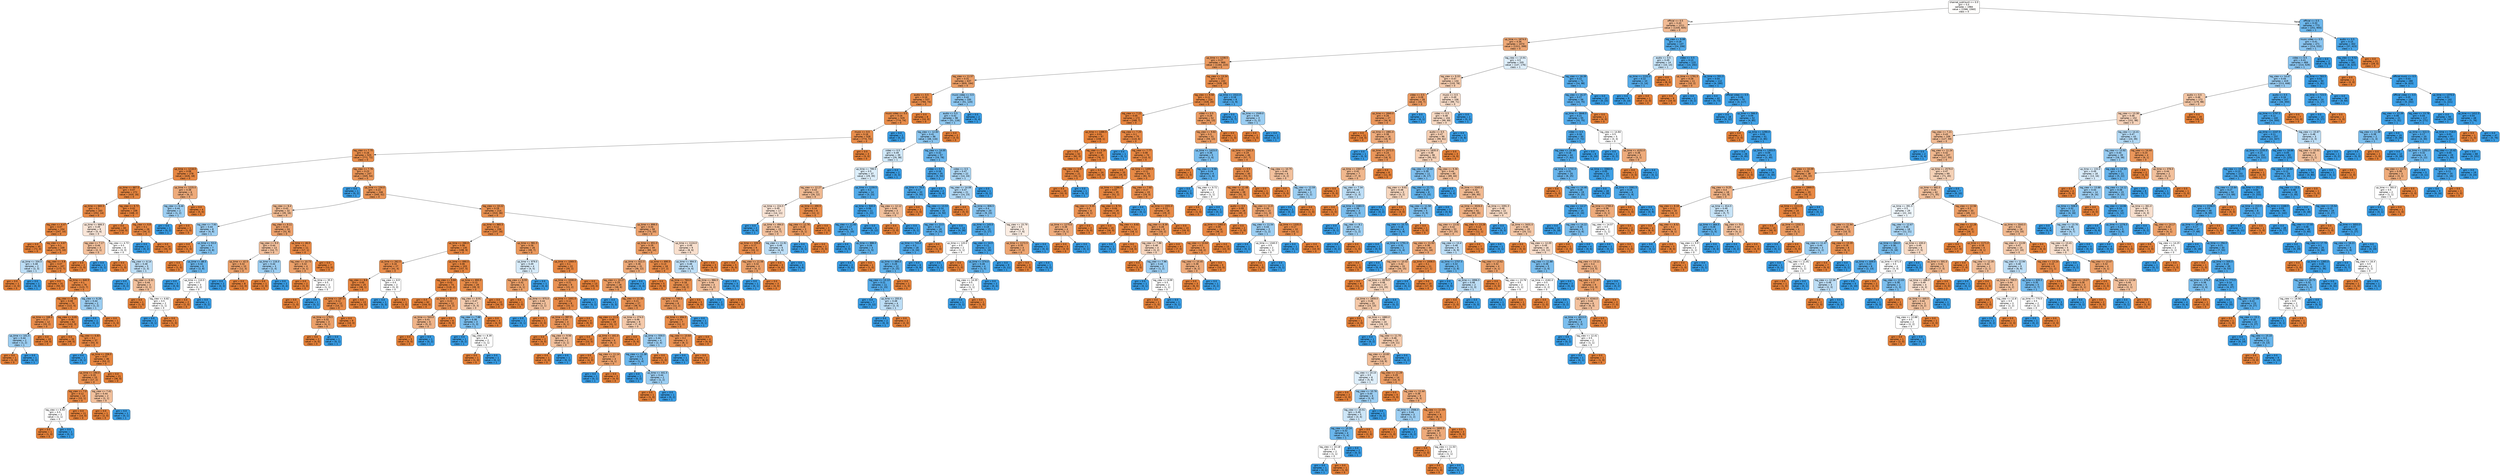 digraph Tree {
node [shape=box, style="filled, rounded", color="black", fontname=helvetica] ;
edge [fontname=helvetica] ;
0 [label="channel_subCount <= 0.5\ngini = 0.5\nsamples = 1984\nvalue = [1586, 1560]\nclass = 0", fillcolor="#e5813904"] ;
1 [label="official <= 0.5\ngini = 0.43\nsamples = 1211\nvalue = [1335, 605]\nclass = 0", fillcolor="#e581398b"] ;
0 -> 1 [labeldistance=2.5, labelangle=45, headlabel="True"] ;
2 [label="up_time <= 1674.0\ngini = 0.36\nsamples = 1074\nvalue = [1311, 399]\nclass = 0", fillcolor="#e58139b1"] ;
1 -> 2 ;
3 [label="up_time <= 1238.5\ngini = 0.27\nsamples = 869\nvalue = [1164, 223]\nclass = 0", fillcolor="#e58139ce"] ;
2 -> 3 ;
4 [label="log_view <= 11.57\ngini = 0.31\nsamples = 637\nvalue = [835, 194]\nclass = 0", fillcolor="#e58139c4"] ;
3 -> 4 ;
5 [label="audio <= 0.5\ngini = 0.16\nsamples = 537\nvalue = [784, 74]\nclass = 0", fillcolor="#e58139e7"] ;
4 -> 5 ;
6 [label="music video <= 0.5\ngini = 0.16\nsamples = 529\nvalue = [774, 74]\nclass = 0", fillcolor="#e58139e7"] ;
5 -> 6 ;
7 [label="music <= 0.5\ngini = 0.16\nsamples = 528\nvalue = [774, 72]\nclass = 0", fillcolor="#e58139e7"] ;
6 -> 7 ;
8 [label="log_view <= 7.75\ngini = 0.16\nsamples = 525\nvalue = [771, 72]\nclass = 0", fillcolor="#e58139e7"] ;
7 -> 8 ;
9 [label="up_time <= 1218.0\ngini = 0.08\nsamples = 278\nvalue = [426, 18]\nclass = 0", fillcolor="#e58139f4"] ;
8 -> 9 ;
10 [label="up_time <= 667.5\ngini = 0.07\nsamples = 272\nvalue = [420, 16]\nclass = 0", fillcolor="#e58139f5"] ;
9 -> 10 ;
11 [label="up_time <= 665.5\ngini = 0.1\nsamples = 163\nvalue = [252, 14]\nclass = 0", fillcolor="#e58139f1"] ;
10 -> 11 ;
12 [label="log_view <= 4.47\ngini = 0.07\nsamples = 154\nvalue = [247, 10]\nclass = 0", fillcolor="#e58139f5"] ;
11 -> 12 ;
13 [label="gini = 0.0\nsamples = 45\nvalue = [72, 0]\nclass = 0", fillcolor="#e58139ff"] ;
12 -> 13 ;
14 [label="log_view <= 4.67\ngini = 0.1\nsamples = 109\nvalue = [175, 10]\nclass = 0", fillcolor="#e58139f0"] ;
12 -> 14 ;
15 [label="up_time <= 334.5\ngini = 0.48\nsamples = 2\nvalue = [2, 3]\nclass = 1", fillcolor="#399de555"] ;
14 -> 15 ;
16 [label="gini = 0.0\nsamples = 1\nvalue = [2, 0]\nclass = 0", fillcolor="#e58139ff"] ;
15 -> 16 ;
17 [label="gini = 0.0\nsamples = 1\nvalue = [0, 3]\nclass = 1", fillcolor="#399de5ff"] ;
15 -> 17 ;
18 [label="log_view <= 5.8\ngini = 0.07\nsamples = 107\nvalue = [173, 7]\nclass = 0", fillcolor="#e58139f5"] ;
14 -> 18 ;
19 [label="gini = 0.0\nsamples = 31\nvalue = [50, 0]\nclass = 0", fillcolor="#e58139ff"] ;
18 -> 19 ;
20 [label="up_time <= 640.5\ngini = 0.1\nsamples = 76\nvalue = [123, 7]\nclass = 0", fillcolor="#e58139f0"] ;
18 -> 20 ;
21 [label="log_view <= 6.16\ngini = 0.08\nsamples = 74\nvalue = [122, 5]\nclass = 0", fillcolor="#e58139f5"] ;
20 -> 21 ;
22 [label="up_time <= 168.5\ngini = 0.17\nsamples = 12\nvalue = [20, 2]\nclass = 0", fillcolor="#e58139e6"] ;
21 -> 22 ;
23 [label="up_time <= 101.5\ngini = 0.44\nsamples = 2\nvalue = [1, 2]\nclass = 1", fillcolor="#399de57f"] ;
22 -> 23 ;
24 [label="gini = 0.0\nsamples = 1\nvalue = [1, 0]\nclass = 0", fillcolor="#e58139ff"] ;
23 -> 24 ;
25 [label="gini = 0.0\nsamples = 1\nvalue = [0, 2]\nclass = 1", fillcolor="#399de5ff"] ;
23 -> 25 ;
26 [label="gini = 0.0\nsamples = 10\nvalue = [19, 0]\nclass = 0", fillcolor="#e58139ff"] ;
22 -> 26 ;
27 [label="log_view <= 6.81\ngini = 0.06\nsamples = 62\nvalue = [102, 3]\nclass = 0", fillcolor="#e58139f8"] ;
21 -> 27 ;
28 [label="gini = 0.0\nsamples = 25\nvalue = [49, 0]\nclass = 0", fillcolor="#e58139ff"] ;
27 -> 28 ;
29 [label="log_view <= 6.83\ngini = 0.1\nsamples = 37\nvalue = [53, 3]\nclass = 0", fillcolor="#e58139f1"] ;
27 -> 29 ;
30 [label="gini = 0.0\nsamples = 1\nvalue = [0, 1]\nclass = 1", fillcolor="#399de5ff"] ;
29 -> 30 ;
31 [label="up_time <= 206.5\ngini = 0.07\nsamples = 36\nvalue = [53, 2]\nclass = 0", fillcolor="#e58139f5"] ;
29 -> 31 ;
32 [label="up_time <= 194.0\ngini = 0.19\nsamples = 15\nvalue = [17, 2]\nclass = 0", fillcolor="#e58139e1"] ;
31 -> 32 ;
33 [label="log_view <= 7.0\ngini = 0.12\nsamples = 13\nvalue = [15, 1]\nclass = 0", fillcolor="#e58139ee"] ;
32 -> 33 ;
34 [label="log_view <= 6.93\ngini = 0.5\nsamples = 2\nvalue = [1, 1]\nclass = 0", fillcolor="#e5813900"] ;
33 -> 34 ;
35 [label="gini = 0.0\nsamples = 1\nvalue = [1, 0]\nclass = 0", fillcolor="#e58139ff"] ;
34 -> 35 ;
36 [label="gini = 0.0\nsamples = 1\nvalue = [0, 1]\nclass = 1", fillcolor="#399de5ff"] ;
34 -> 36 ;
37 [label="gini = 0.0\nsamples = 11\nvalue = [14, 0]\nclass = 0", fillcolor="#e58139ff"] ;
33 -> 37 ;
38 [label="log_view <= 7.41\ngini = 0.44\nsamples = 2\nvalue = [2, 1]\nclass = 0", fillcolor="#e581397f"] ;
32 -> 38 ;
39 [label="gini = 0.0\nsamples = 1\nvalue = [2, 0]\nclass = 0", fillcolor="#e58139ff"] ;
38 -> 39 ;
40 [label="gini = 0.0\nsamples = 1\nvalue = [0, 1]\nclass = 1", fillcolor="#399de5ff"] ;
38 -> 40 ;
41 [label="gini = 0.0\nsamples = 21\nvalue = [36, 0]\nclass = 0", fillcolor="#e58139ff"] ;
31 -> 41 ;
42 [label="log_view <= 6.26\ngini = 0.44\nsamples = 2\nvalue = [1, 2]\nclass = 1", fillcolor="#399de57f"] ;
20 -> 42 ;
43 [label="gini = 0.0\nsamples = 1\nvalue = [0, 2]\nclass = 1", fillcolor="#399de5ff"] ;
42 -> 43 ;
44 [label="gini = 0.0\nsamples = 1\nvalue = [1, 0]\nclass = 0", fillcolor="#e58139ff"] ;
42 -> 44 ;
45 [label="up_time <= 666.5\ngini = 0.49\nsamples = 9\nvalue = [5, 4]\nclass = 0", fillcolor="#e5813933"] ;
11 -> 45 ;
46 [label="log_view <= 7.17\ngini = 0.44\nsamples = 3\nvalue = [2, 1]\nclass = 0", fillcolor="#e581397f"] ;
45 -> 46 ;
47 [label="gini = 0.0\nsamples = 2\nvalue = [2, 0]\nclass = 0", fillcolor="#e58139ff"] ;
46 -> 47 ;
48 [label="gini = 0.0\nsamples = 1\nvalue = [0, 1]\nclass = 1", fillcolor="#399de5ff"] ;
46 -> 48 ;
49 [label="log_view <= 4.73\ngini = 0.5\nsamples = 6\nvalue = [3, 3]\nclass = 0", fillcolor="#e5813900"] ;
45 -> 49 ;
50 [label="gini = 0.0\nsamples = 1\nvalue = [1, 0]\nclass = 0", fillcolor="#e58139ff"] ;
49 -> 50 ;
51 [label="log_view <= 6.14\ngini = 0.48\nsamples = 5\nvalue = [2, 3]\nclass = 1", fillcolor="#399de555"] ;
49 -> 51 ;
52 [label="gini = 0.0\nsamples = 2\nvalue = [0, 2]\nclass = 1", fillcolor="#399de5ff"] ;
51 -> 52 ;
53 [label="log_view <= 6.31\ngini = 0.44\nsamples = 3\nvalue = [2, 1]\nclass = 0", fillcolor="#e581397f"] ;
51 -> 53 ;
54 [label="gini = 0.0\nsamples = 1\nvalue = [1, 0]\nclass = 0", fillcolor="#e58139ff"] ;
53 -> 54 ;
55 [label="log_view <= 6.82\ngini = 0.5\nsamples = 2\nvalue = [1, 1]\nclass = 0", fillcolor="#e5813900"] ;
53 -> 55 ;
56 [label="gini = 0.0\nsamples = 1\nvalue = [0, 1]\nclass = 1", fillcolor="#399de5ff"] ;
55 -> 56 ;
57 [label="gini = 0.0\nsamples = 1\nvalue = [1, 0]\nclass = 0", fillcolor="#e58139ff"] ;
55 -> 57 ;
58 [label="log_view <= 6.72\ngini = 0.02\nsamples = 109\nvalue = [168, 2]\nclass = 0", fillcolor="#e58139fc"] ;
10 -> 58 ;
59 [label="gini = 0.0\nsamples = 83\nvalue = [134, 0]\nclass = 0", fillcolor="#e58139ff"] ;
58 -> 59 ;
60 [label="log_view <= 6.8\ngini = 0.1\nsamples = 26\nvalue = [34, 2]\nclass = 0", fillcolor="#e58139f0"] ;
58 -> 60 ;
61 [label="gini = 0.0\nsamples = 2\nvalue = [0, 2]\nclass = 1", fillcolor="#399de5ff"] ;
60 -> 61 ;
62 [label="gini = 0.0\nsamples = 24\nvalue = [34, 0]\nclass = 0", fillcolor="#e58139ff"] ;
60 -> 62 ;
63 [label="up_time <= 1225.0\ngini = 0.38\nsamples = 6\nvalue = [6, 2]\nclass = 0", fillcolor="#e58139aa"] ;
9 -> 63 ;
64 [label="log_view <= 6.46\ngini = 0.44\nsamples = 2\nvalue = [1, 2]\nclass = 1", fillcolor="#399de57f"] ;
63 -> 64 ;
65 [label="gini = 0.0\nsamples = 1\nvalue = [0, 2]\nclass = 1", fillcolor="#399de5ff"] ;
64 -> 65 ;
66 [label="gini = 0.0\nsamples = 1\nvalue = [1, 0]\nclass = 0", fillcolor="#e58139ff"] ;
64 -> 66 ;
67 [label="gini = 0.0\nsamples = 4\nvalue = [5, 0]\nclass = 0", fillcolor="#e58139ff"] ;
63 -> 67 ;
68 [label="log_view <= 7.76\ngini = 0.23\nsamples = 247\nvalue = [345, 54]\nclass = 0", fillcolor="#e58139d7"] ;
8 -> 68 ;
69 [label="gini = 0.0\nsamples = 1\nvalue = [0, 2]\nclass = 1", fillcolor="#399de5ff"] ;
68 -> 69 ;
70 [label="up_time <= 134.0\ngini = 0.23\nsamples = 246\nvalue = [345, 52]\nclass = 0", fillcolor="#e58139d9"] ;
68 -> 70 ;
71 [label="log_view <= 8.4\ngini = 0.43\nsamples = 32\nvalue = [35, 16]\nclass = 0", fillcolor="#e581398a"] ;
70 -> 71 ;
72 [label="log_view <= 7.93\ngini = 0.44\nsamples = 8\nvalue = [4, 8]\nclass = 1", fillcolor="#399de57f"] ;
71 -> 72 ;
73 [label="gini = 0.0\nsamples = 1\nvalue = [1, 0]\nclass = 0", fillcolor="#e58139ff"] ;
72 -> 73 ;
74 [label="up_time <= 53.0\ngini = 0.4\nsamples = 7\nvalue = [3, 8]\nclass = 1", fillcolor="#399de59f"] ;
72 -> 74 ;
75 [label="gini = 0.0\nsamples = 1\nvalue = [1, 0]\nclass = 0", fillcolor="#e58139ff"] ;
74 -> 75 ;
76 [label="up_time <= 88.5\ngini = 0.32\nsamples = 6\nvalue = [2, 8]\nclass = 1", fillcolor="#399de5bf"] ;
74 -> 76 ;
77 [label="gini = 0.0\nsamples = 3\nvalue = [0, 6]\nclass = 1", fillcolor="#399de5ff"] ;
76 -> 77 ;
78 [label="up_time <= 110.5\ngini = 0.5\nsamples = 3\nvalue = [2, 2]\nclass = 0", fillcolor="#e5813900"] ;
76 -> 78 ;
79 [label="gini = 0.0\nsamples = 2\nvalue = [2, 0]\nclass = 0", fillcolor="#e58139ff"] ;
78 -> 79 ;
80 [label="gini = 0.0\nsamples = 1\nvalue = [0, 2]\nclass = 1", fillcolor="#399de5ff"] ;
78 -> 80 ;
81 [label="log_view <= 9.11\ngini = 0.33\nsamples = 24\nvalue = [31, 8]\nclass = 0", fillcolor="#e58139bd"] ;
71 -> 81 ;
82 [label="log_view <= 9.0\ngini = 0.44\nsamples = 13\nvalue = [14, 7]\nclass = 0", fillcolor="#e581397f"] ;
81 -> 82 ;
83 [label="up_time <= 42.5\ngini = 0.32\nsamples = 10\nvalue = [12, 3]\nclass = 0", fillcolor="#e58139bf"] ;
82 -> 83 ;
84 [label="gini = 0.0\nsamples = 2\nvalue = [0, 3]\nclass = 1", fillcolor="#399de5ff"] ;
83 -> 84 ;
85 [label="gini = 0.0\nsamples = 8\nvalue = [12, 0]\nclass = 0", fillcolor="#e58139ff"] ;
83 -> 85 ;
86 [label="up_time <= 116.0\ngini = 0.44\nsamples = 3\nvalue = [2, 4]\nclass = 1", fillcolor="#399de57f"] ;
82 -> 86 ;
87 [label="gini = 0.0\nsamples = 1\nvalue = [2, 0]\nclass = 0", fillcolor="#e58139ff"] ;
86 -> 87 ;
88 [label="gini = 0.0\nsamples = 2\nvalue = [0, 4]\nclass = 1", fillcolor="#399de5ff"] ;
86 -> 88 ;
89 [label="up_time <= 46.0\ngini = 0.1\nsamples = 11\nvalue = [17, 1]\nclass = 0", fillcolor="#e58139f0"] ;
81 -> 89 ;
90 [label="log_view <= 10.73\ngini = 0.32\nsamples = 4\nvalue = [4, 1]\nclass = 0", fillcolor="#e58139bf"] ;
89 -> 90 ;
91 [label="gini = 0.0\nsamples = 2\nvalue = [3, 0]\nclass = 0", fillcolor="#e58139ff"] ;
90 -> 91 ;
92 [label="up_time <= 35.5\ngini = 0.5\nsamples = 2\nvalue = [1, 1]\nclass = 0", fillcolor="#e5813900"] ;
90 -> 92 ;
93 [label="gini = 0.0\nsamples = 1\nvalue = [1, 0]\nclass = 0", fillcolor="#e58139ff"] ;
92 -> 93 ;
94 [label="gini = 0.0\nsamples = 1\nvalue = [0, 1]\nclass = 1", fillcolor="#399de5ff"] ;
92 -> 94 ;
95 [label="gini = 0.0\nsamples = 7\nvalue = [13, 0]\nclass = 0", fillcolor="#e58139ff"] ;
89 -> 95 ;
96 [label="log_view <= 10.22\ngini = 0.19\nsamples = 214\nvalue = [310, 36]\nclass = 0", fillcolor="#e58139e1"] ;
70 -> 96 ;
97 [label="up_time <= 965.5\ngini = 0.12\nsamples = 156\nvalue = [237, 16]\nclass = 0", fillcolor="#e58139ee"] ;
96 -> 97 ;
98 [label="up_time <= 266.0\ngini = 0.08\nsamples = 130\nvalue = [198, 9]\nclass = 0", fillcolor="#e58139f3"] ;
97 -> 98 ;
99 [label="up_time <= 262.5\ngini = 0.16\nsamples = 27\nvalue = [41, 4]\nclass = 0", fillcolor="#e58139e6"] ;
98 -> 99 ;
100 [label="log_view <= 8.6\ngini = 0.05\nsamples = 25\nvalue = [38, 1]\nclass = 0", fillcolor="#e58139f8"] ;
99 -> 100 ;
101 [label="up_time <= 187.0\ngini = 0.12\nsamples = 12\nvalue = [14, 1]\nclass = 0", fillcolor="#e58139ed"] ;
100 -> 101 ;
102 [label="up_time <= 179.5\ngini = 0.32\nsamples = 3\nvalue = [4, 1]\nclass = 0", fillcolor="#e58139bf"] ;
101 -> 102 ;
103 [label="gini = 0.0\nsamples = 2\nvalue = [4, 0]\nclass = 0", fillcolor="#e58139ff"] ;
102 -> 103 ;
104 [label="gini = 0.0\nsamples = 1\nvalue = [0, 1]\nclass = 1", fillcolor="#399de5ff"] ;
102 -> 104 ;
105 [label="gini = 0.0\nsamples = 9\nvalue = [10, 0]\nclass = 0", fillcolor="#e58139ff"] ;
101 -> 105 ;
106 [label="gini = 0.0\nsamples = 13\nvalue = [24, 0]\nclass = 0", fillcolor="#e58139ff"] ;
100 -> 106 ;
107 [label="log_view <= 8.9\ngini = 0.5\nsamples = 2\nvalue = [3, 3]\nclass = 0", fillcolor="#e5813900"] ;
99 -> 107 ;
108 [label="gini = 0.0\nsamples = 1\nvalue = [0, 3]\nclass = 1", fillcolor="#399de5ff"] ;
107 -> 108 ;
109 [label="gini = 0.0\nsamples = 1\nvalue = [3, 0]\nclass = 0", fillcolor="#e58139ff"] ;
107 -> 109 ;
110 [label="up_time <= 690.5\ngini = 0.06\nsamples = 103\nvalue = [157, 5]\nclass = 0", fillcolor="#e58139f7"] ;
98 -> 110 ;
111 [label="log_view <= 9.84\ngini = 0.03\nsamples = 74\nvalue = [118, 2]\nclass = 0", fillcolor="#e58139fb"] ;
110 -> 111 ;
112 [label="gini = 0.0\nsamples = 62\nvalue = [104, 0]\nclass = 0", fillcolor="#e58139ff"] ;
111 -> 112 ;
113 [label="up_time <= 554.0\ngini = 0.22\nsamples = 12\nvalue = [14, 2]\nclass = 0", fillcolor="#e58139db"] ;
111 -> 113 ;
114 [label="up_time <= 543.0\ngini = 0.41\nsamples = 6\nvalue = [5, 2]\nclass = 0", fillcolor="#e5813999"] ;
113 -> 114 ;
115 [label="gini = 0.0\nsamples = 5\nvalue = [5, 0]\nclass = 0", fillcolor="#e58139ff"] ;
114 -> 115 ;
116 [label="gini = 0.0\nsamples = 1\nvalue = [0, 2]\nclass = 1", fillcolor="#399de5ff"] ;
114 -> 116 ;
117 [label="gini = 0.0\nsamples = 6\nvalue = [9, 0]\nclass = 0", fillcolor="#e58139ff"] ;
113 -> 117 ;
118 [label="up_time <= 693.5\ngini = 0.13\nsamples = 29\nvalue = [39, 3]\nclass = 0", fillcolor="#e58139eb"] ;
110 -> 118 ;
119 [label="log_view <= 8.91\ngini = 0.47\nsamples = 7\nvalue = [5, 3]\nclass = 0", fillcolor="#e5813966"] ;
118 -> 119 ;
120 [label="log_view <= 7.88\ngini = 0.38\nsamples = 3\nvalue = [1, 3]\nclass = 1", fillcolor="#399de5aa"] ;
119 -> 120 ;
121 [label="gini = 0.0\nsamples = 1\nvalue = [0, 2]\nclass = 1", fillcolor="#399de5ff"] ;
120 -> 121 ;
122 [label="log_view <= 8.39\ngini = 0.5\nsamples = 2\nvalue = [1, 1]\nclass = 0", fillcolor="#e5813900"] ;
120 -> 122 ;
123 [label="gini = 0.0\nsamples = 1\nvalue = [1, 0]\nclass = 0", fillcolor="#e58139ff"] ;
122 -> 123 ;
124 [label="gini = 0.0\nsamples = 1\nvalue = [0, 1]\nclass = 1", fillcolor="#399de5ff"] ;
122 -> 124 ;
125 [label="gini = 0.0\nsamples = 4\nvalue = [4, 0]\nclass = 0", fillcolor="#e58139ff"] ;
119 -> 125 ;
126 [label="gini = 0.0\nsamples = 22\nvalue = [34, 0]\nclass = 0", fillcolor="#e58139ff"] ;
118 -> 126 ;
127 [label="up_time <= 981.5\ngini = 0.26\nsamples = 26\nvalue = [39, 7]\nclass = 0", fillcolor="#e58139d1"] ;
97 -> 127 ;
128 [label="up_time <= 979.5\ngini = 0.49\nsamples = 4\nvalue = [4, 5]\nclass = 1", fillcolor="#399de533"] ;
127 -> 128 ;
129 [label="log_view <= 8.55\ngini = 0.32\nsamples = 3\nvalue = [4, 1]\nclass = 0", fillcolor="#e58139bf"] ;
128 -> 129 ;
130 [label="gini = 0.0\nsamples = 1\nvalue = [2, 0]\nclass = 0", fillcolor="#e58139ff"] ;
129 -> 130 ;
131 [label="up_time <= 975.0\ngini = 0.44\nsamples = 2\nvalue = [2, 1]\nclass = 0", fillcolor="#e581397f"] ;
129 -> 131 ;
132 [label="gini = 0.0\nsamples = 1\nvalue = [0, 1]\nclass = 1", fillcolor="#399de5ff"] ;
131 -> 132 ;
133 [label="gini = 0.0\nsamples = 1\nvalue = [2, 0]\nclass = 0", fillcolor="#e58139ff"] ;
131 -> 133 ;
134 [label="gini = 0.0\nsamples = 1\nvalue = [0, 4]\nclass = 1", fillcolor="#399de5ff"] ;
128 -> 134 ;
135 [label="up_time <= 1069.5\ngini = 0.1\nsamples = 22\nvalue = [35, 2]\nclass = 0", fillcolor="#e58139f0"] ;
127 -> 135 ;
136 [label="up_time <= 1030.0\ngini = 0.21\nsamples = 9\nvalue = [15, 2]\nclass = 0", fillcolor="#e58139dd"] ;
135 -> 136 ;
137 [label="up_time <= 1001.0\ngini = 0.12\nsamples = 8\nvalue = [15, 1]\nclass = 0", fillcolor="#e58139ee"] ;
136 -> 137 ;
138 [label="up_time <= 997.5\ngini = 0.24\nsamples = 4\nvalue = [6, 1]\nclass = 0", fillcolor="#e58139d4"] ;
137 -> 138 ;
139 [label="gini = 0.0\nsamples = 2\nvalue = [4, 0]\nclass = 0", fillcolor="#e58139ff"] ;
138 -> 139 ;
140 [label="log_view <= 9.56\ngini = 0.44\nsamples = 2\nvalue = [2, 1]\nclass = 0", fillcolor="#e581397f"] ;
138 -> 140 ;
141 [label="gini = 0.0\nsamples = 1\nvalue = [2, 0]\nclass = 0", fillcolor="#e58139ff"] ;
140 -> 141 ;
142 [label="gini = 0.0\nsamples = 1\nvalue = [0, 1]\nclass = 1", fillcolor="#399de5ff"] ;
140 -> 142 ;
143 [label="gini = 0.0\nsamples = 4\nvalue = [9, 0]\nclass = 0", fillcolor="#e58139ff"] ;
137 -> 143 ;
144 [label="gini = 0.0\nsamples = 1\nvalue = [0, 1]\nclass = 1", fillcolor="#399de5ff"] ;
136 -> 144 ;
145 [label="gini = 0.0\nsamples = 13\nvalue = [20, 0]\nclass = 0", fillcolor="#e58139ff"] ;
135 -> 145 ;
146 [label="up_time <= 899.5\ngini = 0.34\nsamples = 58\nvalue = [73, 20]\nclass = 0", fillcolor="#e58139b9"] ;
96 -> 146 ;
147 [label="up_time <= 651.0\ngini = 0.29\nsamples = 49\nvalue = [65, 14]\nclass = 0", fillcolor="#e58139c8"] ;
146 -> 147 ;
148 [label="up_time <= 622.5\ngini = 0.36\nsamples = 31\nvalue = [38, 12]\nclass = 0", fillcolor="#e58139ae"] ;
147 -> 148 ;
149 [label="log_view <= 10.27\ngini = 0.29\nsamples = 28\nvalue = [38, 8]\nclass = 0", fillcolor="#e58139c9"] ;
148 -> 149 ;
150 [label="gini = 0.0\nsamples = 1\nvalue = [0, 3]\nclass = 1", fillcolor="#399de5ff"] ;
149 -> 150 ;
151 [label="log_view <= 11.35\ngini = 0.21\nsamples = 27\nvalue = [38, 5]\nclass = 0", fillcolor="#e58139dd"] ;
149 -> 151 ;
152 [label="log_view <= 11.0\ngini = 0.06\nsamples = 19\nvalue = [31, 1]\nclass = 0", fillcolor="#e58139f7"] ;
151 -> 152 ;
153 [label="gini = 0.0\nsamples = 13\nvalue = [23, 0]\nclass = 0", fillcolor="#e58139ff"] ;
152 -> 153 ;
154 [label="up_time <= 441.0\ngini = 0.2\nsamples = 6\nvalue = [8, 1]\nclass = 0", fillcolor="#e58139df"] ;
152 -> 154 ;
155 [label="gini = 0.0\nsamples = 2\nvalue = [4, 0]\nclass = 0", fillcolor="#e58139ff"] ;
154 -> 155 ;
156 [label="log_view <= 11.14\ngini = 0.32\nsamples = 4\nvalue = [4, 1]\nclass = 0", fillcolor="#e58139bf"] ;
154 -> 156 ;
157 [label="gini = 0.0\nsamples = 1\nvalue = [0, 1]\nclass = 1", fillcolor="#399de5ff"] ;
156 -> 157 ;
158 [label="gini = 0.0\nsamples = 3\nvalue = [4, 0]\nclass = 0", fillcolor="#e58139ff"] ;
156 -> 158 ;
159 [label="up_time <= 274.5\ngini = 0.46\nsamples = 8\nvalue = [7, 4]\nclass = 0", fillcolor="#e581396d"] ;
151 -> 159 ;
160 [label="gini = 0.0\nsamples = 4\nvalue = [5, 0]\nclass = 0", fillcolor="#e58139ff"] ;
159 -> 160 ;
161 [label="up_time <= 559.5\ngini = 0.44\nsamples = 4\nvalue = [2, 4]\nclass = 1", fillcolor="#399de57f"] ;
159 -> 161 ;
162 [label="log_view <= 11.38\ngini = 0.32\nsamples = 3\nvalue = [1, 4]\nclass = 1", fillcolor="#399de5bf"] ;
161 -> 162 ;
163 [label="gini = 0.0\nsamples = 1\nvalue = [0, 2]\nclass = 1", fillcolor="#399de5ff"] ;
162 -> 163 ;
164 [label="up_time <= 441.5\ngini = 0.44\nsamples = 2\nvalue = [1, 2]\nclass = 1", fillcolor="#399de57f"] ;
162 -> 164 ;
165 [label="gini = 0.0\nsamples = 1\nvalue = [1, 0]\nclass = 0", fillcolor="#e58139ff"] ;
164 -> 165 ;
166 [label="gini = 0.0\nsamples = 1\nvalue = [0, 2]\nclass = 1", fillcolor="#399de5ff"] ;
164 -> 166 ;
167 [label="gini = 0.0\nsamples = 1\nvalue = [1, 0]\nclass = 0", fillcolor="#e58139ff"] ;
161 -> 167 ;
168 [label="gini = 0.0\nsamples = 3\nvalue = [0, 4]\nclass = 1", fillcolor="#399de5ff"] ;
148 -> 168 ;
169 [label="up_time <= 690.5\ngini = 0.13\nsamples = 18\nvalue = [27, 2]\nclass = 0", fillcolor="#e58139ec"] ;
147 -> 169 ;
170 [label="gini = 0.0\nsamples = 5\nvalue = [9, 0]\nclass = 0", fillcolor="#e58139ff"] ;
169 -> 170 ;
171 [label="up_time <= 763.0\ngini = 0.18\nsamples = 13\nvalue = [18, 2]\nclass = 0", fillcolor="#e58139e3"] ;
169 -> 171 ;
172 [label="up_time <= 748.0\ngini = 0.24\nsamples = 8\nvalue = [12, 2]\nclass = 0", fillcolor="#e58139d4"] ;
171 -> 172 ;
173 [label="up_time <= 694.5\ngini = 0.14\nsamples = 7\nvalue = [12, 1]\nclass = 0", fillcolor="#e58139ea"] ;
172 -> 173 ;
174 [label="log_view <= 10.64\ngini = 0.2\nsamples = 3\nvalue = [8, 1]\nclass = 0", fillcolor="#e58139df"] ;
173 -> 174 ;
175 [label="gini = 0.0\nsamples = 1\nvalue = [0, 1]\nclass = 1", fillcolor="#399de5ff"] ;
174 -> 175 ;
176 [label="gini = 0.0\nsamples = 2\nvalue = [8, 0]\nclass = 0", fillcolor="#e58139ff"] ;
174 -> 176 ;
177 [label="gini = 0.0\nsamples = 4\nvalue = [4, 0]\nclass = 0", fillcolor="#e58139ff"] ;
173 -> 177 ;
178 [label="gini = 0.0\nsamples = 1\nvalue = [0, 1]\nclass = 1", fillcolor="#399de5ff"] ;
172 -> 178 ;
179 [label="gini = 0.0\nsamples = 5\nvalue = [6, 0]\nclass = 0", fillcolor="#e58139ff"] ;
171 -> 179 ;
180 [label="up_time <= 1124.0\ngini = 0.49\nsamples = 9\nvalue = [8, 6]\nclass = 0", fillcolor="#e5813940"] ;
146 -> 180 ;
181 [label="up_time <= 994.5\ngini = 0.48\nsamples = 6\nvalue = [4, 6]\nclass = 1", fillcolor="#399de555"] ;
180 -> 181 ;
182 [label="up_time <= 966.5\ngini = 0.44\nsamples = 3\nvalue = [4, 2]\nclass = 0", fillcolor="#e581397f"] ;
181 -> 182 ;
183 [label="gini = 0.0\nsamples = 2\nvalue = [0, 2]\nclass = 1", fillcolor="#399de5ff"] ;
182 -> 183 ;
184 [label="gini = 0.0\nsamples = 1\nvalue = [4, 0]\nclass = 0", fillcolor="#e58139ff"] ;
182 -> 184 ;
185 [label="gini = 0.0\nsamples = 3\nvalue = [0, 4]\nclass = 1", fillcolor="#399de5ff"] ;
181 -> 185 ;
186 [label="gini = 0.0\nsamples = 3\nvalue = [4, 0]\nclass = 0", fillcolor="#e58139ff"] ;
180 -> 186 ;
187 [label="gini = 0.0\nsamples = 3\nvalue = [3, 0]\nclass = 0", fillcolor="#e58139ff"] ;
7 -> 187 ;
188 [label="gini = 0.0\nsamples = 1\nvalue = [0, 2]\nclass = 1", fillcolor="#399de5ff"] ;
6 -> 188 ;
189 [label="gini = 0.0\nsamples = 8\nvalue = [10, 0]\nclass = 0", fillcolor="#e58139ff"] ;
5 -> 189 ;
190 [label="music video <= 0.5\ngini = 0.42\nsamples = 100\nvalue = [51, 120]\nclass = 1", fillcolor="#399de593"] ;
4 -> 190 ;
191 [label="audio <= 0.5\ngini = 0.42\nsamples = 98\nvalue = [51, 116]\nclass = 1", fillcolor="#399de58f"] ;
190 -> 191 ;
192 [label="log_view <= 12.83\ngini = 0.41\nsamples = 96\nvalue = [48, 116]\nclass = 1", fillcolor="#399de595"] ;
191 -> 192 ;
193 [label="video <= 0.5\ngini = 0.49\nsamples = 39\nvalue = [29, 38]\nclass = 1", fillcolor="#399de53c"] ;
192 -> 193 ;
194 [label="up_time <= 799.5\ngini = 0.5\nsamples = 37\nvalue = [29, 35]\nclass = 1", fillcolor="#399de52c"] ;
193 -> 194 ;
195 [label="log_view <= 12.27\ngini = 0.43\nsamples = 23\nvalue = [26, 12]\nclass = 0", fillcolor="#e5813989"] ;
194 -> 195 ;
196 [label="up_time <= 224.5\ngini = 0.49\nsamples = 17\nvalue = [14, 11]\nclass = 0", fillcolor="#e5813937"] ;
195 -> 196 ;
197 [label="gini = 0.0\nsamples = 2\nvalue = [0, 4]\nclass = 1", fillcolor="#399de5ff"] ;
196 -> 197 ;
198 [label="up_time <= 494.0\ngini = 0.44\nsamples = 15\nvalue = [14, 7]\nclass = 0", fillcolor="#e581397f"] ;
196 -> 198 ;
199 [label="up_time <= 339.0\ngini = 0.17\nsamples = 9\nvalue = [10, 1]\nclass = 0", fillcolor="#e58139e6"] ;
198 -> 199 ;
200 [label="gini = 0.0\nsamples = 5\nvalue = [6, 0]\nclass = 0", fillcolor="#e58139ff"] ;
199 -> 200 ;
201 [label="log_view <= 11.58\ngini = 0.32\nsamples = 4\nvalue = [4, 1]\nclass = 0", fillcolor="#e58139bf"] ;
199 -> 201 ;
202 [label="gini = 0.0\nsamples = 1\nvalue = [0, 1]\nclass = 1", fillcolor="#399de5ff"] ;
201 -> 202 ;
203 [label="gini = 0.0\nsamples = 3\nvalue = [4, 0]\nclass = 0", fillcolor="#e58139ff"] ;
201 -> 203 ;
204 [label="log_view <= 11.91\ngini = 0.48\nsamples = 6\nvalue = [4, 6]\nclass = 1", fillcolor="#399de555"] ;
198 -> 204 ;
205 [label="gini = 0.0\nsamples = 3\nvalue = [4, 0]\nclass = 0", fillcolor="#e58139ff"] ;
204 -> 205 ;
206 [label="gini = 0.0\nsamples = 3\nvalue = [0, 6]\nclass = 1", fillcolor="#399de5ff"] ;
204 -> 206 ;
207 [label="up_time <= 490.5\ngini = 0.14\nsamples = 6\nvalue = [12, 1]\nclass = 0", fillcolor="#e58139ea"] ;
195 -> 207 ;
208 [label="log_view <= 12.76\ngini = 0.28\nsamples = 3\nvalue = [5, 1]\nclass = 0", fillcolor="#e58139cc"] ;
207 -> 208 ;
209 [label="gini = 0.0\nsamples = 1\nvalue = [0, 1]\nclass = 1", fillcolor="#399de5ff"] ;
208 -> 209 ;
210 [label="gini = 0.0\nsamples = 2\nvalue = [5, 0]\nclass = 0", fillcolor="#e58139ff"] ;
208 -> 210 ;
211 [label="gini = 0.0\nsamples = 3\nvalue = [7, 0]\nclass = 0", fillcolor="#e58139ff"] ;
207 -> 211 ;
212 [label="up_time <= 1159.5\ngini = 0.2\nsamples = 14\nvalue = [3, 23]\nclass = 1", fillcolor="#399de5de"] ;
194 -> 212 ;
213 [label="up_time <= 940.0\ngini = 0.08\nsamples = 11\nvalue = [1, 22]\nclass = 1", fillcolor="#399de5f3"] ;
212 -> 213 ;
214 [label="log_view <= 11.93\ngini = 0.17\nsamples = 5\nvalue = [1, 10]\nclass = 1", fillcolor="#399de5e6"] ;
213 -> 214 ;
215 [label="gini = 0.0\nsamples = 2\nvalue = [0, 5]\nclass = 1", fillcolor="#399de5ff"] ;
214 -> 215 ;
216 [label="up_time <= 888.0\ngini = 0.28\nsamples = 3\nvalue = [1, 5]\nclass = 1", fillcolor="#399de5cc"] ;
214 -> 216 ;
217 [label="gini = 0.0\nsamples = 2\nvalue = [0, 5]\nclass = 1", fillcolor="#399de5ff"] ;
216 -> 217 ;
218 [label="gini = 0.0\nsamples = 1\nvalue = [1, 0]\nclass = 0", fillcolor="#e58139ff"] ;
216 -> 218 ;
219 [label="gini = 0.0\nsamples = 6\nvalue = [0, 12]\nclass = 1", fillcolor="#399de5ff"] ;
213 -> 219 ;
220 [label="log_view <= 12.12\ngini = 0.44\nsamples = 3\nvalue = [2, 1]\nclass = 0", fillcolor="#e581397f"] ;
212 -> 220 ;
221 [label="gini = 0.0\nsamples = 2\nvalue = [2, 0]\nclass = 0", fillcolor="#e58139ff"] ;
220 -> 221 ;
222 [label="gini = 0.0\nsamples = 1\nvalue = [0, 1]\nclass = 1", fillcolor="#399de5ff"] ;
220 -> 222 ;
223 [label="gini = 0.0\nsamples = 2\nvalue = [0, 3]\nclass = 1", fillcolor="#399de5ff"] ;
193 -> 223 ;
224 [label="log_view <= 14.05\ngini = 0.32\nsamples = 57\nvalue = [19, 78]\nclass = 1", fillcolor="#399de5c1"] ;
192 -> 224 ;
225 [label="video <= 0.5\ngini = 0.16\nsamples = 35\nvalue = [5, 54]\nclass = 1", fillcolor="#399de5e7"] ;
224 -> 225 ;
226 [label="up_time <= 76.0\ngini = 0.17\nsamples = 33\nvalue = [5, 50]\nclass = 1", fillcolor="#399de5e6"] ;
225 -> 226 ;
227 [label="gini = 0.0\nsamples = 1\nvalue = [1, 0]\nclass = 0", fillcolor="#e58139ff"] ;
226 -> 227 ;
228 [label="log_view <= 13.53\ngini = 0.14\nsamples = 32\nvalue = [4, 50]\nclass = 1", fillcolor="#399de5eb"] ;
226 -> 228 ;
229 [label="log_view <= 13.5\ngini = 0.24\nsamples = 19\nvalue = [4, 24]\nclass = 1", fillcolor="#399de5d4"] ;
228 -> 229 ;
230 [label="up_time <= 743.0\ngini = 0.2\nsamples = 18\nvalue = [3, 24]\nclass = 1", fillcolor="#399de5df"] ;
229 -> 230 ;
231 [label="up_time <= 684.0\ngini = 0.28\nsamples = 12\nvalue = [3, 15]\nclass = 1", fillcolor="#399de5cc"] ;
230 -> 231 ;
232 [label="log_view <= 13.13\ngini = 0.21\nsamples = 11\nvalue = [2, 15]\nclass = 1", fillcolor="#399de5dd"] ;
231 -> 232 ;
233 [label="gini = 0.0\nsamples = 7\nvalue = [0, 12]\nclass = 1", fillcolor="#399de5ff"] ;
232 -> 233 ;
234 [label="up_time <= 255.0\ngini = 0.48\nsamples = 4\nvalue = [2, 3]\nclass = 1", fillcolor="#399de555"] ;
232 -> 234 ;
235 [label="gini = 0.0\nsamples = 2\nvalue = [0, 3]\nclass = 1", fillcolor="#399de5ff"] ;
234 -> 235 ;
236 [label="gini = 0.0\nsamples = 2\nvalue = [2, 0]\nclass = 0", fillcolor="#e58139ff"] ;
234 -> 236 ;
237 [label="gini = 0.0\nsamples = 1\nvalue = [1, 0]\nclass = 0", fillcolor="#e58139ff"] ;
231 -> 237 ;
238 [label="gini = 0.0\nsamples = 6\nvalue = [0, 9]\nclass = 1", fillcolor="#399de5ff"] ;
230 -> 238 ;
239 [label="gini = 0.0\nsamples = 1\nvalue = [1, 0]\nclass = 0", fillcolor="#e58139ff"] ;
229 -> 239 ;
240 [label="gini = 0.0\nsamples = 13\nvalue = [0, 26]\nclass = 1", fillcolor="#399de5ff"] ;
228 -> 240 ;
241 [label="gini = 0.0\nsamples = 2\nvalue = [0, 4]\nclass = 1", fillcolor="#399de5ff"] ;
225 -> 241 ;
242 [label="video <= 0.5\ngini = 0.47\nsamples = 22\nvalue = [14, 24]\nclass = 1", fillcolor="#399de56a"] ;
224 -> 242 ;
243 [label="log_view <= 14.08\ngini = 0.47\nsamples = 21\nvalue = [14, 23]\nclass = 1", fillcolor="#399de564"] ;
242 -> 243 ;
244 [label="gini = 0.0\nsamples = 1\nvalue = [5, 0]\nclass = 0", fillcolor="#e58139ff"] ;
243 -> 244 ;
245 [label="up_time <= 806.5\ngini = 0.4\nsamples = 20\nvalue = [9, 23]\nclass = 1", fillcolor="#399de59b"] ;
243 -> 245 ;
246 [label="up_time <= 143.0\ngini = 0.19\nsamples = 15\nvalue = [2, 17]\nclass = 1", fillcolor="#399de5e1"] ;
245 -> 246 ;
247 [label="up_time <= 120.0\ngini = 0.5\nsamples = 2\nvalue = [1, 1]\nclass = 0", fillcolor="#e5813900"] ;
246 -> 247 ;
248 [label="gini = 0.0\nsamples = 1\nvalue = [0, 1]\nclass = 1", fillcolor="#399de5ff"] ;
247 -> 248 ;
249 [label="gini = 0.0\nsamples = 1\nvalue = [1, 0]\nclass = 0", fillcolor="#e58139ff"] ;
247 -> 249 ;
250 [label="log_view <= 14.5\ngini = 0.11\nsamples = 13\nvalue = [1, 16]\nclass = 1", fillcolor="#399de5ef"] ;
246 -> 250 ;
251 [label="up_time <= 574.0\ngini = 0.28\nsamples = 4\nvalue = [1, 5]\nclass = 1", fillcolor="#399de5cc"] ;
250 -> 251 ;
252 [label="log_view <= 14.35\ngini = 0.5\nsamples = 2\nvalue = [1, 1]\nclass = 0", fillcolor="#e5813900"] ;
251 -> 252 ;
253 [label="gini = 0.0\nsamples = 1\nvalue = [0, 1]\nclass = 1", fillcolor="#399de5ff"] ;
252 -> 253 ;
254 [label="gini = 0.0\nsamples = 1\nvalue = [1, 0]\nclass = 0", fillcolor="#e58139ff"] ;
252 -> 254 ;
255 [label="gini = 0.0\nsamples = 2\nvalue = [0, 4]\nclass = 1", fillcolor="#399de5ff"] ;
251 -> 255 ;
256 [label="gini = 0.0\nsamples = 9\nvalue = [0, 11]\nclass = 1", fillcolor="#399de5ff"] ;
250 -> 256 ;
257 [label="log_view <= 15.79\ngini = 0.5\nsamples = 5\nvalue = [7, 6]\nclass = 0", fillcolor="#e5813924"] ;
245 -> 257 ;
258 [label="up_time <= 1172.5\ngini = 0.35\nsamples = 4\nvalue = [7, 2]\nclass = 0", fillcolor="#e58139b6"] ;
257 -> 258 ;
259 [label="gini = 0.0\nsamples = 3\nvalue = [7, 0]\nclass = 0", fillcolor="#e58139ff"] ;
258 -> 259 ;
260 [label="gini = 0.0\nsamples = 1\nvalue = [0, 2]\nclass = 1", fillcolor="#399de5ff"] ;
258 -> 260 ;
261 [label="gini = 0.0\nsamples = 1\nvalue = [0, 4]\nclass = 1", fillcolor="#399de5ff"] ;
257 -> 261 ;
262 [label="gini = 0.0\nsamples = 1\nvalue = [0, 1]\nclass = 1", fillcolor="#399de5ff"] ;
242 -> 262 ;
263 [label="gini = 0.0\nsamples = 2\nvalue = [3, 0]\nclass = 0", fillcolor="#e58139ff"] ;
191 -> 263 ;
264 [label="gini = 0.0\nsamples = 2\nvalue = [0, 4]\nclass = 1", fillcolor="#399de5ff"] ;
190 -> 264 ;
265 [label="log_view <= 13.34\ngini = 0.15\nsamples = 232\nvalue = [329, 29]\nclass = 0", fillcolor="#e58139e9"] ;
3 -> 265 ;
266 [label="log_view <= 9.58\ngini = 0.11\nsamples = 224\nvalue = [328, 20]\nclass = 0", fillcolor="#e58139ef"] ;
265 -> 266 ;
267 [label="log_view <= 7.22\ngini = 0.05\nsamples = 172\nvalue = [268, 7]\nclass = 0", fillcolor="#e58139f8"] ;
266 -> 267 ;
268 [label="up_time <= 1486.5\ngini = 0.01\nsamples = 97\nvalue = [158, 1]\nclass = 0", fillcolor="#e58139fd"] ;
267 -> 268 ;
269 [label="gini = 0.0\nsamples = 52\nvalue = [82, 0]\nclass = 0", fillcolor="#e58139ff"] ;
268 -> 269 ;
270 [label="log_view <= 5.16\ngini = 0.03\nsamples = 45\nvalue = [76, 1]\nclass = 0", fillcolor="#e58139fc"] ;
268 -> 270 ;
271 [label="log_view <= 4.97\ngini = 0.06\nsamples = 21\nvalue = [33, 1]\nclass = 0", fillcolor="#e58139f7"] ;
270 -> 271 ;
272 [label="gini = 0.0\nsamples = 20\nvalue = [33, 0]\nclass = 0", fillcolor="#e58139ff"] ;
271 -> 272 ;
273 [label="gini = 0.0\nsamples = 1\nvalue = [0, 1]\nclass = 1", fillcolor="#399de5ff"] ;
271 -> 273 ;
274 [label="gini = 0.0\nsamples = 24\nvalue = [43, 0]\nclass = 0", fillcolor="#e58139ff"] ;
270 -> 274 ;
275 [label="log_view <= 7.25\ngini = 0.1\nsamples = 75\nvalue = [110, 6]\nclass = 0", fillcolor="#e58139f1"] ;
267 -> 275 ;
276 [label="gini = 0.0\nsamples = 1\nvalue = [0, 1]\nclass = 1", fillcolor="#399de5ff"] ;
275 -> 276 ;
277 [label="log_view <= 7.77\ngini = 0.08\nsamples = 74\nvalue = [110, 5]\nclass = 0", fillcolor="#e58139f3"] ;
275 -> 277 ;
278 [label="gini = 0.0\nsamples = 20\nvalue = [29, 0]\nclass = 0", fillcolor="#e58139ff"] ;
277 -> 278 ;
279 [label="up_time <= 1499.5\ngini = 0.11\nsamples = 54\nvalue = [81, 5]\nclass = 0", fillcolor="#e58139ef"] ;
277 -> 279 ;
280 [label="up_time <= 1286.5\ngini = 0.07\nsamples = 35\nvalue = [52, 2]\nclass = 0", fillcolor="#e58139f5"] ;
279 -> 280 ;
281 [label="log_view <= 9.35\ngini = 0.2\nsamples = 6\nvalue = [8, 1]\nclass = 0", fillcolor="#e58139df"] ;
280 -> 281 ;
282 [label="up_time <= 1275.0\ngini = 0.38\nsamples = 4\nvalue = [3, 1]\nclass = 0", fillcolor="#e58139aa"] ;
281 -> 282 ;
283 [label="gini = 0.0\nsamples = 3\nvalue = [3, 0]\nclass = 0", fillcolor="#e58139ff"] ;
282 -> 283 ;
284 [label="gini = 0.0\nsamples = 1\nvalue = [0, 1]\nclass = 1", fillcolor="#399de5ff"] ;
282 -> 284 ;
285 [label="gini = 0.0\nsamples = 2\nvalue = [5, 0]\nclass = 0", fillcolor="#e58139ff"] ;
281 -> 285 ;
286 [label="log_view <= 8.74\ngini = 0.04\nsamples = 29\nvalue = [44, 1]\nclass = 0", fillcolor="#e58139f9"] ;
280 -> 286 ;
287 [label="gini = 0.0\nsamples = 15\nvalue = [26, 0]\nclass = 0", fillcolor="#e58139ff"] ;
286 -> 287 ;
288 [label="log_view <= 8.82\ngini = 0.1\nsamples = 14\nvalue = [18, 1]\nclass = 0", fillcolor="#e58139f1"] ;
286 -> 288 ;
289 [label="gini = 0.0\nsamples = 1\nvalue = [0, 1]\nclass = 1", fillcolor="#399de5ff"] ;
288 -> 289 ;
290 [label="gini = 0.0\nsamples = 13\nvalue = [18, 0]\nclass = 0", fillcolor="#e58139ff"] ;
288 -> 290 ;
291 [label="log_view <= 7.82\ngini = 0.17\nsamples = 19\nvalue = [29, 3]\nclass = 0", fillcolor="#e58139e5"] ;
279 -> 291 ;
292 [label="gini = 0.0\nsamples = 1\nvalue = [0, 1]\nclass = 1", fillcolor="#399de5ff"] ;
291 -> 292 ;
293 [label="up_time <= 1501.0\ngini = 0.12\nsamples = 18\nvalue = [29, 2]\nclass = 0", fillcolor="#e58139ed"] ;
291 -> 293 ;
294 [label="log_view <= 8.39\ngini = 0.28\nsamples = 8\nvalue = [10, 2]\nclass = 0", fillcolor="#e58139cc"] ;
293 -> 294 ;
295 [label="log_view <= 7.86\ngini = 0.48\nsamples = 4\nvalue = [3, 2]\nclass = 0", fillcolor="#e5813955"] ;
294 -> 295 ;
296 [label="gini = 0.0\nsamples = 1\nvalue = [2, 0]\nclass = 0", fillcolor="#e58139ff"] ;
295 -> 296 ;
297 [label="log_view <= 7.96\ngini = 0.44\nsamples = 3\nvalue = [1, 2]\nclass = 1", fillcolor="#399de57f"] ;
295 -> 297 ;
298 [label="gini = 0.0\nsamples = 1\nvalue = [0, 1]\nclass = 1", fillcolor="#399de5ff"] ;
297 -> 298 ;
299 [label="log_view <= 8.09\ngini = 0.5\nsamples = 2\nvalue = [1, 1]\nclass = 0", fillcolor="#e5813900"] ;
297 -> 299 ;
300 [label="gini = 0.0\nsamples = 1\nvalue = [1, 0]\nclass = 0", fillcolor="#e58139ff"] ;
299 -> 300 ;
301 [label="gini = 0.0\nsamples = 1\nvalue = [0, 1]\nclass = 1", fillcolor="#399de5ff"] ;
299 -> 301 ;
302 [label="gini = 0.0\nsamples = 4\nvalue = [7, 0]\nclass = 0", fillcolor="#e58139ff"] ;
294 -> 302 ;
303 [label="gini = 0.0\nsamples = 10\nvalue = [19, 0]\nclass = 0", fillcolor="#e58139ff"] ;
293 -> 303 ;
304 [label="video <= 0.5\ngini = 0.29\nsamples = 52\nvalue = [60, 13]\nclass = 0", fillcolor="#e58139c8"] ;
266 -> 304 ;
305 [label="log_view <= 9.82\ngini = 0.3\nsamples = 51\nvalue = [59, 13]\nclass = 0", fillcolor="#e58139c7"] ;
304 -> 305 ;
306 [label="up_time <= 1423.0\ngini = 0.38\nsamples = 5\nvalue = [2, 6]\nclass = 1", fillcolor="#399de5aa"] ;
305 -> 306 ;
307 [label="gini = 0.0\nsamples = 1\nvalue = [1, 0]\nclass = 0", fillcolor="#e58139ff"] ;
306 -> 307 ;
308 [label="log_view <= 9.68\ngini = 0.24\nsamples = 4\nvalue = [1, 6]\nclass = 1", fillcolor="#399de5d4"] ;
306 -> 308 ;
309 [label="gini = 0.0\nsamples = 2\nvalue = [0, 5]\nclass = 1", fillcolor="#399de5ff"] ;
308 -> 309 ;
310 [label="log_view <= 9.72\ngini = 0.5\nsamples = 2\nvalue = [1, 1]\nclass = 0", fillcolor="#e5813900"] ;
308 -> 310 ;
311 [label="gini = 0.0\nsamples = 1\nvalue = [1, 0]\nclass = 0", fillcolor="#e58139ff"] ;
310 -> 311 ;
312 [label="gini = 0.0\nsamples = 1\nvalue = [0, 1]\nclass = 1", fillcolor="#399de5ff"] ;
310 -> 312 ;
313 [label="up_time <= 1561.5\ngini = 0.19\nsamples = 46\nvalue = [57, 7]\nclass = 0", fillcolor="#e58139e0"] ;
305 -> 313 ;
314 [label="music <= 0.5\ngini = 0.16\nsamples = 40\nvalue = [53, 5]\nclass = 0", fillcolor="#e58139e7"] ;
313 -> 314 ;
315 [label="log_view <= 11.48\ngini = 0.16\nsamples = 39\nvalue = [51, 5]\nclass = 0", fillcolor="#e58139e6"] ;
314 -> 315 ;
316 [label="audio <= 0.5\ngini = 0.09\nsamples = 26\nvalue = [40, 2]\nclass = 0", fillcolor="#e58139f2"] ;
315 -> 316 ;
317 [label="up_time <= 1483.0\ngini = 0.09\nsamples = 24\nvalue = [38, 2]\nclass = 0", fillcolor="#e58139f2"] ;
316 -> 317 ;
318 [label="log_view <= 10.64\ngini = 0.2\nsamples = 9\nvalue = [16, 2]\nclass = 0", fillcolor="#e58139df"] ;
317 -> 318 ;
319 [label="log_view <= 10.45\ngini = 0.38\nsamples = 4\nvalue = [6, 2]\nclass = 0", fillcolor="#e58139aa"] ;
318 -> 319 ;
320 [label="gini = 0.0\nsamples = 3\nvalue = [6, 0]\nclass = 0", fillcolor="#e58139ff"] ;
319 -> 320 ;
321 [label="gini = 0.0\nsamples = 1\nvalue = [0, 2]\nclass = 1", fillcolor="#399de5ff"] ;
319 -> 321 ;
322 [label="gini = 0.0\nsamples = 5\nvalue = [10, 0]\nclass = 0", fillcolor="#e58139ff"] ;
318 -> 322 ;
323 [label="gini = 0.0\nsamples = 15\nvalue = [22, 0]\nclass = 0", fillcolor="#e58139ff"] ;
317 -> 323 ;
324 [label="gini = 0.0\nsamples = 2\nvalue = [2, 0]\nclass = 0", fillcolor="#e58139ff"] ;
316 -> 324 ;
325 [label="log_view <= 11.9\ngini = 0.34\nsamples = 13\nvalue = [11, 3]\nclass = 0", fillcolor="#e58139b9"] ;
315 -> 325 ;
326 [label="log_view <= 11.54\ngini = 0.44\nsamples = 3\nvalue = [1, 2]\nclass = 1", fillcolor="#399de57f"] ;
325 -> 326 ;
327 [label="gini = 0.0\nsamples = 1\nvalue = [0, 1]\nclass = 1", fillcolor="#399de5ff"] ;
326 -> 327 ;
328 [label="up_time <= 1340.5\ngini = 0.5\nsamples = 2\nvalue = [1, 1]\nclass = 0", fillcolor="#e5813900"] ;
326 -> 328 ;
329 [label="gini = 0.0\nsamples = 1\nvalue = [1, 0]\nclass = 0", fillcolor="#e58139ff"] ;
328 -> 329 ;
330 [label="gini = 0.0\nsamples = 1\nvalue = [0, 1]\nclass = 1", fillcolor="#399de5ff"] ;
328 -> 330 ;
331 [label="up_time <= 1335.0\ngini = 0.17\nsamples = 10\nvalue = [10, 1]\nclass = 0", fillcolor="#e58139e6"] ;
325 -> 331 ;
332 [label="gini = 0.0\nsamples = 1\nvalue = [0, 1]\nclass = 1", fillcolor="#399de5ff"] ;
331 -> 332 ;
333 [label="gini = 0.0\nsamples = 9\nvalue = [10, 0]\nclass = 0", fillcolor="#e58139ff"] ;
331 -> 333 ;
334 [label="gini = 0.0\nsamples = 1\nvalue = [2, 0]\nclass = 0", fillcolor="#e58139ff"] ;
314 -> 334 ;
335 [label="log_view <= 10.75\ngini = 0.44\nsamples = 6\nvalue = [4, 2]\nclass = 0", fillcolor="#e581397f"] ;
313 -> 335 ;
336 [label="gini = 0.0\nsamples = 3\nvalue = [3, 0]\nclass = 0", fillcolor="#e58139ff"] ;
335 -> 336 ;
337 [label="log_view <= 12.59\ngini = 0.44\nsamples = 3\nvalue = [1, 2]\nclass = 1", fillcolor="#399de57f"] ;
335 -> 337 ;
338 [label="gini = 0.0\nsamples = 2\nvalue = [0, 2]\nclass = 1", fillcolor="#399de5ff"] ;
337 -> 338 ;
339 [label="gini = 0.0\nsamples = 1\nvalue = [1, 0]\nclass = 0", fillcolor="#e58139ff"] ;
337 -> 339 ;
340 [label="gini = 0.0\nsamples = 1\nvalue = [1, 0]\nclass = 0", fillcolor="#e58139ff"] ;
304 -> 340 ;
341 [label="up_time <= 1522.0\ngini = 0.18\nsamples = 8\nvalue = [1, 9]\nclass = 1", fillcolor="#399de5e3"] ;
265 -> 341 ;
342 [label="gini = 0.0\nsamples = 5\nvalue = [0, 7]\nclass = 1", fillcolor="#399de5ff"] ;
341 -> 342 ;
343 [label="up_time <= 1549.0\ngini = 0.44\nsamples = 3\nvalue = [1, 2]\nclass = 1", fillcolor="#399de57f"] ;
341 -> 343 ;
344 [label="gini = 0.0\nsamples = 1\nvalue = [1, 0]\nclass = 0", fillcolor="#e58139ff"] ;
343 -> 344 ;
345 [label="gini = 0.0\nsamples = 2\nvalue = [0, 2]\nclass = 1", fillcolor="#399de5ff"] ;
343 -> 345 ;
346 [label="log_view <= 13.91\ngini = 0.5\nsamples = 205\nvalue = [147, 176]\nclass = 1", fillcolor="#399de52a"] ;
2 -> 346 ;
347 [label="log_view <= 9.33\ngini = 0.47\nsamples = 134\nvalue = [133, 78]\nclass = 0", fillcolor="#e5813969"] ;
346 -> 347 ;
348 [label="video <= 0.5\ngini = 0.28\nsamples = 28\nvalue = [34, 7]\nclass = 0", fillcolor="#e58139ca"] ;
347 -> 348 ;
349 [label="up_time <= 1840.0\ngini = 0.26\nsamples = 27\nvalue = [34, 6]\nclass = 0", fillcolor="#e58139d2"] ;
348 -> 349 ;
350 [label="gini = 0.0\nsamples = 11\nvalue = [16, 0]\nclass = 0", fillcolor="#e58139ff"] ;
349 -> 350 ;
351 [label="up_time <= 1881.0\ngini = 0.38\nsamples = 16\nvalue = [18, 6]\nclass = 0", fillcolor="#e58139aa"] ;
349 -> 351 ;
352 [label="gini = 0.0\nsamples = 1\nvalue = [0, 3]\nclass = 1", fillcolor="#399de5ff"] ;
351 -> 352 ;
353 [label="up_time <= 2572.5\ngini = 0.24\nsamples = 15\nvalue = [18, 3]\nclass = 0", fillcolor="#e58139d4"] ;
351 -> 353 ;
354 [label="up_time <= 2307.5\ngini = 0.42\nsamples = 7\nvalue = [7, 3]\nclass = 0", fillcolor="#e5813992"] ;
353 -> 354 ;
355 [label="gini = 0.0\nsamples = 3\nvalue = [5, 0]\nclass = 0", fillcolor="#e58139ff"] ;
354 -> 355 ;
356 [label="log_view <= 7.34\ngini = 0.48\nsamples = 4\nvalue = [2, 3]\nclass = 1", fillcolor="#399de555"] ;
354 -> 356 ;
357 [label="gini = 0.0\nsamples = 1\nvalue = [1, 0]\nclass = 0", fillcolor="#e58139ff"] ;
356 -> 357 ;
358 [label="up_time <= 2483.5\ngini = 0.38\nsamples = 3\nvalue = [1, 3]\nclass = 1", fillcolor="#399de5aa"] ;
356 -> 358 ;
359 [label="gini = 0.0\nsamples = 1\nvalue = [0, 1]\nclass = 1", fillcolor="#399de5ff"] ;
358 -> 359 ;
360 [label="log_view <= 8.1\ngini = 0.44\nsamples = 2\nvalue = [1, 2]\nclass = 1", fillcolor="#399de57f"] ;
358 -> 360 ;
361 [label="gini = 0.0\nsamples = 1\nvalue = [0, 2]\nclass = 1", fillcolor="#399de5ff"] ;
360 -> 361 ;
362 [label="gini = 0.0\nsamples = 1\nvalue = [1, 0]\nclass = 0", fillcolor="#e58139ff"] ;
360 -> 362 ;
363 [label="gini = 0.0\nsamples = 8\nvalue = [11, 0]\nclass = 0", fillcolor="#e58139ff"] ;
353 -> 363 ;
364 [label="gini = 0.0\nsamples = 1\nvalue = [0, 1]\nclass = 1", fillcolor="#399de5ff"] ;
348 -> 364 ;
365 [label="music <= 0.5\ngini = 0.49\nsamples = 106\nvalue = [99, 71]\nclass = 0", fillcolor="#e5813948"] ;
347 -> 365 ;
366 [label="video <= 0.5\ngini = 0.48\nsamples = 104\nvalue = [99, 69]\nclass = 0", fillcolor="#e581394d"] ;
365 -> 366 ;
367 [label="audio <= 0.5\ngini = 0.47\nsamples = 99\nvalue = [99, 61]\nclass = 0", fillcolor="#e5813962"] ;
366 -> 367 ;
368 [label="up_time <= 1835.0\ngini = 0.48\nsamples = 96\nvalue = [95, 61]\nclass = 0", fillcolor="#e581395b"] ;
367 -> 368 ;
369 [label="log_view <= 10.42\ngini = 0.39\nsamples = 11\nvalue = [6, 17]\nclass = 1", fillcolor="#399de5a5"] ;
368 -> 369 ;
370 [label="log_view <= 9.61\ngini = 0.48\nsamples = 3\nvalue = [3, 2]\nclass = 0", fillcolor="#e5813955"] ;
369 -> 370 ;
371 [label="gini = 0.0\nsamples = 1\nvalue = [0, 2]\nclass = 1", fillcolor="#399de5ff"] ;
370 -> 371 ;
372 [label="gini = 0.0\nsamples = 2\nvalue = [3, 0]\nclass = 0", fillcolor="#e58139ff"] ;
370 -> 372 ;
373 [label="log_view <= 11.71\ngini = 0.28\nsamples = 8\nvalue = [3, 15]\nclass = 1", fillcolor="#399de5cc"] ;
369 -> 373 ;
374 [label="log_view <= 11.58\ngini = 0.38\nsamples = 5\nvalue = [3, 9]\nclass = 1", fillcolor="#399de5aa"] ;
373 -> 374 ;
375 [label="log_view <= 10.73\ngini = 0.18\nsamples = 4\nvalue = [1, 9]\nclass = 1", fillcolor="#399de5e3"] ;
374 -> 375 ;
376 [label="gini = 0.0\nsamples = 2\nvalue = [0, 5]\nclass = 1", fillcolor="#399de5ff"] ;
375 -> 376 ;
377 [label="up_time <= 1791.0\ngini = 0.32\nsamples = 2\nvalue = [1, 4]\nclass = 1", fillcolor="#399de5bf"] ;
375 -> 377 ;
378 [label="gini = 0.0\nsamples = 1\nvalue = [1, 0]\nclass = 0", fillcolor="#e58139ff"] ;
377 -> 378 ;
379 [label="gini = 0.0\nsamples = 1\nvalue = [0, 4]\nclass = 1", fillcolor="#399de5ff"] ;
377 -> 379 ;
380 [label="gini = 0.0\nsamples = 1\nvalue = [2, 0]\nclass = 0", fillcolor="#e58139ff"] ;
374 -> 380 ;
381 [label="gini = 0.0\nsamples = 3\nvalue = [0, 6]\nclass = 1", fillcolor="#399de5ff"] ;
373 -> 381 ;
382 [label="log_view <= 9.36\ngini = 0.44\nsamples = 85\nvalue = [89, 44]\nclass = 0", fillcolor="#e5813981"] ;
368 -> 382 ;
383 [label="gini = 0.0\nsamples = 2\nvalue = [0, 4]\nclass = 1", fillcolor="#399de5ff"] ;
382 -> 383 ;
384 [label="up_time <= 3345.0\ngini = 0.43\nsamples = 83\nvalue = [89, 40]\nclass = 0", fillcolor="#e581398c"] ;
382 -> 384 ;
385 [label="up_time <= 3026.0\ngini = 0.4\nsamples = 61\nvalue = [69, 26]\nclass = 0", fillcolor="#e581399f"] ;
384 -> 385 ;
386 [label="log_view <= 13.02\ngini = 0.42\nsamples = 53\nvalue = [57, 25]\nclass = 0", fillcolor="#e581398f"] ;
385 -> 386 ;
387 [label="log_view <= 11.93\ngini = 0.36\nsamples = 44\nvalue = [51, 16]\nclass = 0", fillcolor="#e58139af"] ;
386 -> 387 ;
388 [label="log_view <= 10.02\ngini = 0.42\nsamples = 33\nvalue = [34, 15]\nclass = 0", fillcolor="#e581398e"] ;
387 -> 388 ;
389 [label="gini = 0.0\nsamples = 6\nvalue = [11, 0]\nclass = 0", fillcolor="#e58139ff"] ;
388 -> 389 ;
390 [label="up_time <= 2879.5\ngini = 0.48\nsamples = 27\nvalue = [23, 15]\nclass = 0", fillcolor="#e5813959"] ;
388 -> 390 ;
391 [label="up_time <= 1859.0\ngini = 0.46\nsamples = 25\nvalue = [23, 13]\nclass = 0", fillcolor="#e581396f"] ;
390 -> 391 ;
392 [label="gini = 0.0\nsamples = 1\nvalue = [4, 0]\nclass = 0", fillcolor="#e58139ff"] ;
391 -> 392 ;
393 [label="up_time <= 1880.0\ngini = 0.48\nsamples = 24\nvalue = [19, 13]\nclass = 0", fillcolor="#e5813951"] ;
391 -> 393 ;
394 [label="gini = 0.0\nsamples = 1\nvalue = [0, 2]\nclass = 1", fillcolor="#399de5ff"] ;
393 -> 394 ;
395 [label="log_view <= 11.75\ngini = 0.46\nsamples = 23\nvalue = [19, 11]\nclass = 0", fillcolor="#e581396b"] ;
393 -> 395 ;
396 [label="log_view <= 10.83\ngini = 0.44\nsamples = 22\nvalue = [19, 9]\nclass = 0", fillcolor="#e5813986"] ;
395 -> 396 ;
397 [label="log_view <= 10.15\ngini = 0.5\nsamples = 8\nvalue = [5, 6]\nclass = 1", fillcolor="#399de52a"] ;
396 -> 397 ;
398 [label="gini = 0.0\nsamples = 2\nvalue = [2, 0]\nclass = 0", fillcolor="#e58139ff"] ;
397 -> 398 ;
399 [label="log_view <= 10.76\ngini = 0.44\nsamples = 6\nvalue = [3, 6]\nclass = 1", fillcolor="#399de57f"] ;
397 -> 399 ;
400 [label="log_view <= 10.51\ngini = 0.49\nsamples = 5\nvalue = [3, 4]\nclass = 1", fillcolor="#399de540"] ;
399 -> 400 ;
401 [label="log_view <= 10.24\ngini = 0.32\nsamples = 4\nvalue = [1, 4]\nclass = 1", fillcolor="#399de5bf"] ;
400 -> 401 ;
402 [label="log_view <= 10.18\ngini = 0.5\nsamples = 2\nvalue = [1, 1]\nclass = 0", fillcolor="#e5813900"] ;
401 -> 402 ;
403 [label="gini = 0.0\nsamples = 1\nvalue = [0, 1]\nclass = 1", fillcolor="#399de5ff"] ;
402 -> 403 ;
404 [label="gini = 0.0\nsamples = 1\nvalue = [1, 0]\nclass = 0", fillcolor="#e58139ff"] ;
402 -> 404 ;
405 [label="gini = 0.0\nsamples = 2\nvalue = [0, 3]\nclass = 1", fillcolor="#399de5ff"] ;
401 -> 405 ;
406 [label="gini = 0.0\nsamples = 1\nvalue = [2, 0]\nclass = 0", fillcolor="#e58139ff"] ;
400 -> 406 ;
407 [label="gini = 0.0\nsamples = 1\nvalue = [0, 2]\nclass = 1", fillcolor="#399de5ff"] ;
399 -> 407 ;
408 [label="log_view <= 11.29\ngini = 0.29\nsamples = 14\nvalue = [14, 3]\nclass = 0", fillcolor="#e58139c8"] ;
396 -> 408 ;
409 [label="gini = 0.0\nsamples = 5\nvalue = [5, 0]\nclass = 0", fillcolor="#e58139ff"] ;
408 -> 409 ;
410 [label="log_view <= 11.44\ngini = 0.38\nsamples = 9\nvalue = [9, 3]\nclass = 0", fillcolor="#e58139aa"] ;
408 -> 410 ;
411 [label="up_time <= 2566.0\ngini = 0.44\nsamples = 3\nvalue = [1, 2]\nclass = 1", fillcolor="#399de57f"] ;
410 -> 411 ;
412 [label="gini = 0.0\nsamples = 1\nvalue = [1, 0]\nclass = 0", fillcolor="#e58139ff"] ;
411 -> 412 ;
413 [label="gini = 0.0\nsamples = 2\nvalue = [0, 2]\nclass = 1", fillcolor="#399de5ff"] ;
411 -> 413 ;
414 [label="log_view <= 11.59\ngini = 0.2\nsamples = 6\nvalue = [8, 1]\nclass = 0", fillcolor="#e58139df"] ;
410 -> 414 ;
415 [label="up_time <= 2695.5\ngini = 0.38\nsamples = 3\nvalue = [3, 1]\nclass = 0", fillcolor="#e58139aa"] ;
414 -> 415 ;
416 [label="gini = 0.0\nsamples = 1\nvalue = [2, 0]\nclass = 0", fillcolor="#e58139ff"] ;
415 -> 416 ;
417 [label="log_view <= 11.53\ngini = 0.5\nsamples = 2\nvalue = [1, 1]\nclass = 0", fillcolor="#e5813900"] ;
415 -> 417 ;
418 [label="gini = 0.0\nsamples = 1\nvalue = [1, 0]\nclass = 0", fillcolor="#e58139ff"] ;
417 -> 418 ;
419 [label="gini = 0.0\nsamples = 1\nvalue = [0, 1]\nclass = 1", fillcolor="#399de5ff"] ;
417 -> 419 ;
420 [label="gini = 0.0\nsamples = 3\nvalue = [5, 0]\nclass = 0", fillcolor="#e58139ff"] ;
414 -> 420 ;
421 [label="gini = 0.0\nsamples = 1\nvalue = [0, 2]\nclass = 1", fillcolor="#399de5ff"] ;
395 -> 421 ;
422 [label="gini = 0.0\nsamples = 2\nvalue = [0, 2]\nclass = 1", fillcolor="#399de5ff"] ;
390 -> 422 ;
423 [label="up_time <= 2008.5\ngini = 0.1\nsamples = 11\nvalue = [17, 1]\nclass = 0", fillcolor="#e58139f0"] ;
387 -> 423 ;
424 [label="gini = 0.0\nsamples = 1\nvalue = [0, 1]\nclass = 1", fillcolor="#399de5ff"] ;
423 -> 424 ;
425 [label="gini = 0.0\nsamples = 10\nvalue = [17, 0]\nclass = 0", fillcolor="#e58139ff"] ;
423 -> 425 ;
426 [label="log_view <= 13.4\ngini = 0.48\nsamples = 9\nvalue = [6, 9]\nclass = 1", fillcolor="#399de555"] ;
386 -> 426 ;
427 [label="up_time <= 2757.5\ngini = 0.32\nsamples = 5\nvalue = [2, 8]\nclass = 1", fillcolor="#399de5bf"] ;
426 -> 427 ;
428 [label="gini = 0.0\nsamples = 3\nvalue = [0, 5]\nclass = 1", fillcolor="#399de5ff"] ;
427 -> 428 ;
429 [label="up_time <= 2896.5\ngini = 0.48\nsamples = 2\nvalue = [2, 3]\nclass = 1", fillcolor="#399de555"] ;
427 -> 429 ;
430 [label="gini = 0.0\nsamples = 1\nvalue = [2, 0]\nclass = 0", fillcolor="#e58139ff"] ;
429 -> 430 ;
431 [label="gini = 0.0\nsamples = 1\nvalue = [0, 3]\nclass = 1", fillcolor="#399de5ff"] ;
429 -> 431 ;
432 [label="log_view <= 13.62\ngini = 0.32\nsamples = 4\nvalue = [4, 1]\nclass = 0", fillcolor="#e58139bf"] ;
426 -> 432 ;
433 [label="gini = 0.0\nsamples = 2\nvalue = [3, 0]\nclass = 0", fillcolor="#e58139ff"] ;
432 -> 433 ;
434 [label="log_view <= 13.76\ngini = 0.5\nsamples = 2\nvalue = [1, 1]\nclass = 0", fillcolor="#e5813900"] ;
432 -> 434 ;
435 [label="gini = 0.0\nsamples = 1\nvalue = [0, 1]\nclass = 1", fillcolor="#399de5ff"] ;
434 -> 435 ;
436 [label="gini = 0.0\nsamples = 1\nvalue = [1, 0]\nclass = 0", fillcolor="#e58139ff"] ;
434 -> 436 ;
437 [label="log_view <= 13.28\ngini = 0.14\nsamples = 8\nvalue = [12, 1]\nclass = 0", fillcolor="#e58139ea"] ;
385 -> 437 ;
438 [label="gini = 0.0\nsamples = 7\nvalue = [12, 0]\nclass = 0", fillcolor="#e58139ff"] ;
437 -> 438 ;
439 [label="gini = 0.0\nsamples = 1\nvalue = [0, 1]\nclass = 1", fillcolor="#399de5ff"] ;
437 -> 439 ;
440 [label="up_time <= 3391.5\ngini = 0.48\nsamples = 22\nvalue = [20, 14]\nclass = 0", fillcolor="#e581394d"] ;
384 -> 440 ;
441 [label="gini = 0.0\nsamples = 3\nvalue = [0, 3]\nclass = 1", fillcolor="#399de5ff"] ;
440 -> 441 ;
442 [label="up_time <= 3431.0\ngini = 0.46\nsamples = 19\nvalue = [20, 11]\nclass = 0", fillcolor="#e5813973"] ;
440 -> 442 ;
443 [label="gini = 0.0\nsamples = 3\nvalue = [5, 0]\nclass = 0", fillcolor="#e58139ff"] ;
442 -> 443 ;
444 [label="log_view <= 12.05\ngini = 0.49\nsamples = 16\nvalue = [15, 11]\nclass = 0", fillcolor="#e5813944"] ;
442 -> 444 ;
445 [label="log_view <= 11.88\ngini = 0.38\nsamples = 5\nvalue = [2, 6]\nclass = 1", fillcolor="#399de5aa"] ;
444 -> 445 ;
446 [label="up_time <= 4182.0\ngini = 0.5\nsamples = 3\nvalue = [2, 2]\nclass = 0", fillcolor="#e5813900"] ;
445 -> 446 ;
447 [label="gini = 0.0\nsamples = 2\nvalue = [2, 0]\nclass = 0", fillcolor="#e58139ff"] ;
446 -> 447 ;
448 [label="gini = 0.0\nsamples = 1\nvalue = [0, 2]\nclass = 1", fillcolor="#399de5ff"] ;
446 -> 448 ;
449 [label="gini = 0.0\nsamples = 2\nvalue = [0, 4]\nclass = 1", fillcolor="#399de5ff"] ;
445 -> 449 ;
450 [label="log_view <= 13.11\ngini = 0.4\nsamples = 11\nvalue = [13, 5]\nclass = 0", fillcolor="#e581399d"] ;
444 -> 450 ;
451 [label="log_view <= 12.67\ngini = 0.3\nsamples = 9\nvalue = [13, 3]\nclass = 0", fillcolor="#e58139c4"] ;
450 -> 451 ;
452 [label="up_time <= 4244.0\ngini = 0.44\nsamples = 6\nvalue = [6, 3]\nclass = 0", fillcolor="#e581397f"] ;
451 -> 452 ;
453 [label="up_time <= 4013.0\ngini = 0.38\nsamples = 4\nvalue = [1, 3]\nclass = 1", fillcolor="#399de5aa"] ;
452 -> 453 ;
454 [label="gini = 0.0\nsamples = 2\nvalue = [0, 2]\nclass = 1", fillcolor="#399de5ff"] ;
453 -> 454 ;
455 [label="log_view <= 12.41\ngini = 0.5\nsamples = 2\nvalue = [1, 1]\nclass = 0", fillcolor="#e5813900"] ;
453 -> 455 ;
456 [label="gini = 0.0\nsamples = 1\nvalue = [0, 1]\nclass = 1", fillcolor="#399de5ff"] ;
455 -> 456 ;
457 [label="gini = 0.0\nsamples = 1\nvalue = [1, 0]\nclass = 0", fillcolor="#e58139ff"] ;
455 -> 457 ;
458 [label="gini = 0.0\nsamples = 2\nvalue = [5, 0]\nclass = 0", fillcolor="#e58139ff"] ;
452 -> 458 ;
459 [label="gini = 0.0\nsamples = 3\nvalue = [7, 0]\nclass = 0", fillcolor="#e58139ff"] ;
451 -> 459 ;
460 [label="gini = 0.0\nsamples = 2\nvalue = [0, 2]\nclass = 1", fillcolor="#399de5ff"] ;
450 -> 460 ;
461 [label="gini = 0.0\nsamples = 3\nvalue = [4, 0]\nclass = 0", fillcolor="#e58139ff"] ;
367 -> 461 ;
462 [label="gini = 0.0\nsamples = 5\nvalue = [0, 8]\nclass = 1", fillcolor="#399de5ff"] ;
366 -> 462 ;
463 [label="gini = 0.0\nsamples = 2\nvalue = [0, 2]\nclass = 1", fillcolor="#399de5ff"] ;
365 -> 463 ;
464 [label="log_view <= 16.39\ngini = 0.22\nsamples = 71\nvalue = [14, 98]\nclass = 1", fillcolor="#399de5db"] ;
346 -> 464 ;
465 [label="log_view <= 16.37\ngini = 0.27\nsamples = 56\nvalue = [14, 75]\nclass = 1", fillcolor="#399de5cf"] ;
464 -> 465 ;
466 [label="up_time <= 3848.5\ngini = 0.21\nsamples = 55\nvalue = [10, 75]\nclass = 1", fillcolor="#399de5dd"] ;
465 -> 466 ;
467 [label="video <= 0.5\ngini = 0.16\nsamples = 50\nvalue = [7, 72]\nclass = 1", fillcolor="#399de5e6"] ;
466 -> 467 ;
468 [label="log_view <= 14.66\ngini = 0.18\nsamples = 44\nvalue = [7, 62]\nclass = 1", fillcolor="#399de5e2"] ;
467 -> 468 ;
469 [label="up_time <= 1732.0\ngini = 0.31\nsamples = 20\nvalue = [6, 25]\nclass = 1", fillcolor="#399de5c2"] ;
468 -> 469 ;
470 [label="gini = 0.0\nsamples = 1\nvalue = [1, 0]\nclass = 0", fillcolor="#e58139ff"] ;
469 -> 470 ;
471 [label="log_view <= 14.46\ngini = 0.28\nsamples = 19\nvalue = [5, 25]\nclass = 1", fillcolor="#399de5cc"] ;
469 -> 471 ;
472 [label="log_view <= 14.17\ngini = 0.14\nsamples = 15\nvalue = [2, 24]\nclass = 1", fillcolor="#399de5ea"] ;
471 -> 472 ;
473 [label="gini = 0.0\nsamples = 10\nvalue = [0, 18]\nclass = 1", fillcolor="#399de5ff"] ;
472 -> 473 ;
474 [label="log_view <= 14.22\ngini = 0.38\nsamples = 5\nvalue = [2, 6]\nclass = 1", fillcolor="#399de5aa"] ;
472 -> 474 ;
475 [label="gini = 0.0\nsamples = 1\nvalue = [2, 0]\nclass = 0", fillcolor="#e58139ff"] ;
474 -> 475 ;
476 [label="gini = 0.0\nsamples = 4\nvalue = [0, 6]\nclass = 1", fillcolor="#399de5ff"] ;
474 -> 476 ;
477 [label="up_time <= 2765.0\ngini = 0.38\nsamples = 4\nvalue = [3, 1]\nclass = 0", fillcolor="#e58139aa"] ;
471 -> 477 ;
478 [label="log_view <= 14.57\ngini = 0.5\nsamples = 2\nvalue = [1, 1]\nclass = 0", fillcolor="#e5813900"] ;
477 -> 478 ;
479 [label="gini = 0.0\nsamples = 1\nvalue = [0, 1]\nclass = 1", fillcolor="#399de5ff"] ;
478 -> 479 ;
480 [label="gini = 0.0\nsamples = 1\nvalue = [1, 0]\nclass = 0", fillcolor="#e58139ff"] ;
478 -> 480 ;
481 [label="gini = 0.0\nsamples = 2\nvalue = [2, 0]\nclass = 0", fillcolor="#e58139ff"] ;
477 -> 481 ;
482 [label="up_time <= 3360.0\ngini = 0.05\nsamples = 24\nvalue = [1, 37]\nclass = 1", fillcolor="#399de5f8"] ;
468 -> 482 ;
483 [label="gini = 0.0\nsamples = 18\nvalue = [0, 28]\nclass = 1", fillcolor="#399de5ff"] ;
482 -> 483 ;
484 [label="up_time <= 3361.5\ngini = 0.18\nsamples = 6\nvalue = [1, 9]\nclass = 1", fillcolor="#399de5e3"] ;
482 -> 484 ;
485 [label="gini = 0.0\nsamples = 1\nvalue = [1, 0]\nclass = 0", fillcolor="#e58139ff"] ;
484 -> 485 ;
486 [label="gini = 0.0\nsamples = 5\nvalue = [0, 9]\nclass = 1", fillcolor="#399de5ff"] ;
484 -> 486 ;
487 [label="gini = 0.0\nsamples = 6\nvalue = [0, 10]\nclass = 1", fillcolor="#399de5ff"] ;
467 -> 487 ;
488 [label="log_view <= 14.84\ngini = 0.5\nsamples = 5\nvalue = [3, 3]\nclass = 0", fillcolor="#e5813900"] ;
466 -> 488 ;
489 [label="gini = 0.0\nsamples = 2\nvalue = [0, 2]\nclass = 1", fillcolor="#399de5ff"] ;
488 -> 489 ;
490 [label="up_time <= 4152.0\ngini = 0.38\nsamples = 3\nvalue = [3, 1]\nclass = 0", fillcolor="#e58139aa"] ;
488 -> 490 ;
491 [label="gini = 0.0\nsamples = 2\nvalue = [3, 0]\nclass = 0", fillcolor="#e58139ff"] ;
490 -> 491 ;
492 [label="gini = 0.0\nsamples = 1\nvalue = [0, 1]\nclass = 1", fillcolor="#399de5ff"] ;
490 -> 492 ;
493 [label="gini = 0.0\nsamples = 1\nvalue = [4, 0]\nclass = 0", fillcolor="#e58139ff"] ;
465 -> 493 ;
494 [label="gini = 0.0\nsamples = 15\nvalue = [0, 23]\nclass = 1", fillcolor="#399de5ff"] ;
464 -> 494 ;
495 [label="log_view <= 9.08\ngini = 0.19\nsamples = 137\nvalue = [24, 206]\nclass = 1", fillcolor="#399de5e1"] ;
1 -> 495 ;
496 [label="audio <= 0.5\ngini = 0.49\nsamples = 14\nvalue = [10, 14]\nclass = 1", fillcolor="#399de549"] ;
495 -> 496 ;
497 [label="up_time <= 2152.0\ngini = 0.22\nsamples = 10\nvalue = [2, 14]\nclass = 1", fillcolor="#399de5db"] ;
496 -> 497 ;
498 [label="gini = 0.0\nsamples = 9\nvalue = [0, 14]\nclass = 1", fillcolor="#399de5ff"] ;
497 -> 498 ;
499 [label="gini = 0.0\nsamples = 1\nvalue = [2, 0]\nclass = 0", fillcolor="#e58139ff"] ;
497 -> 499 ;
500 [label="gini = 0.0\nsamples = 4\nvalue = [8, 0]\nclass = 0", fillcolor="#e58139ff"] ;
496 -> 500 ;
501 [label="video <= 0.5\ngini = 0.13\nsamples = 123\nvalue = [14, 192]\nclass = 1", fillcolor="#399de5ec"] ;
495 -> 501 ;
502 [label="up_time <= 1791.5\ngini = 0.28\nsamples = 11\nvalue = [10, 2]\nclass = 0", fillcolor="#e58139cc"] ;
501 -> 502 ;
503 [label="gini = 0.0\nsamples = 9\nvalue = [10, 0]\nclass = 0", fillcolor="#e58139ff"] ;
502 -> 503 ;
504 [label="gini = 0.0\nsamples = 2\nvalue = [0, 2]\nclass = 1", fillcolor="#399de5ff"] ;
502 -> 504 ;
505 [label="up_time <= 551.5\ngini = 0.04\nsamples = 112\nvalue = [4, 190]\nclass = 1", fillcolor="#399de5fa"] ;
501 -> 505 ;
506 [label="gini = 0.0\nsamples = 42\nvalue = [0, 73]\nclass = 1", fillcolor="#399de5ff"] ;
505 -> 506 ;
507 [label="official video <= 0.5\ngini = 0.06\nsamples = 70\nvalue = [4, 117]\nclass = 1", fillcolor="#399de5f6"] ;
505 -> 507 ;
508 [label="gini = 0.0\nsamples = 18\nvalue = [0, 32]\nclass = 1", fillcolor="#399de5ff"] ;
507 -> 508 ;
509 [label="up_time <= 566.0\ngini = 0.09\nsamples = 52\nvalue = [4, 85]\nclass = 1", fillcolor="#399de5f3"] ;
507 -> 509 ;
510 [label="gini = 0.0\nsamples = 1\nvalue = [2, 0]\nclass = 0", fillcolor="#e58139ff"] ;
509 -> 510 ;
511 [label="up_time <= 1290.0\ngini = 0.04\nsamples = 51\nvalue = [2, 85]\nclass = 1", fillcolor="#399de5f9"] ;
509 -> 511 ;
512 [label="gini = 0.0\nsamples = 26\nvalue = [0, 45]\nclass = 1", fillcolor="#399de5ff"] ;
511 -> 512 ;
513 [label="up_time <= 1303.0\ngini = 0.09\nsamples = 25\nvalue = [2, 40]\nclass = 1", fillcolor="#399de5f2"] ;
511 -> 513 ;
514 [label="gini = 0.0\nsamples = 1\nvalue = [2, 0]\nclass = 0", fillcolor="#e58139ff"] ;
513 -> 514 ;
515 [label="gini = 0.0\nsamples = 24\nvalue = [0, 40]\nclass = 1", fillcolor="#399de5ff"] ;
513 -> 515 ;
516 [label="official <= 0.5\ngini = 0.33\nsamples = 773\nvalue = [251, 955]\nclass = 1", fillcolor="#399de5bc"] ;
0 -> 516 [labeldistance=2.5, labelangle=-45, headlabel="False"] ;
517 [label="music video <= 0.5\ngini = 0.41\nsamples = 471\nvalue = [214, 532]\nclass = 1", fillcolor="#399de598"] ;
516 -> 517 ;
518 [label="video <= 0.5\ngini = 0.41\nsamples = 469\nvalue = [214, 529]\nclass = 1", fillcolor="#399de598"] ;
517 -> 518 ;
519 [label="log_view <= 14.47\ngini = 0.44\nsamples = 419\nvalue = [213, 448]\nclass = 1", fillcolor="#399de586"] ;
518 -> 519 ;
520 [label="audio <= 0.5\ngini = 0.46\nsamples = 172\nvalue = [179, 98]\nclass = 0", fillcolor="#e5813973"] ;
519 -> 520 ;
521 [label="log_view <= 13.38\ngini = 0.48\nsamples = 152\nvalue = [151, 98]\nclass = 0", fillcolor="#e581395a"] ;
520 -> 521 ;
522 [label="log_view <= 7.21\ngini = 0.43\nsamples = 109\nvalue = [127, 59]\nclass = 0", fillcolor="#e5813989"] ;
521 -> 522 ;
523 [label="gini = 0.0\nsamples = 2\nvalue = [0, 4]\nclass = 1", fillcolor="#399de5ff"] ;
522 -> 523 ;
524 [label="log_view <= 11.24\ngini = 0.42\nsamples = 107\nvalue = [127, 55]\nclass = 0", fillcolor="#e5813991"] ;
522 -> 524 ;
525 [label="log_view <= 10.09\ngini = 0.26\nsamples = 38\nvalue = [56, 10]\nclass = 0", fillcolor="#e58139d1"] ;
524 -> 525 ;
526 [label="log_view <= 9.25\ngini = 0.4\nsamples = 18\nvalue = [21, 8]\nclass = 0", fillcolor="#e581399e"] ;
525 -> 526 ;
527 [label="log_view <= 8.18\ngini = 0.11\nsamples = 10\nvalue = [16, 1]\nclass = 0", fillcolor="#e58139ef"] ;
526 -> 527 ;
528 [label="gini = 0.0\nsamples = 4\nvalue = [8, 0]\nclass = 0", fillcolor="#e58139ff"] ;
527 -> 528 ;
529 [label="log_view <= 8.52\ngini = 0.2\nsamples = 6\nvalue = [8, 1]\nclass = 0", fillcolor="#e58139df"] ;
527 -> 529 ;
530 [label="gini = 0.0\nsamples = 1\nvalue = [0, 1]\nclass = 1", fillcolor="#399de5ff"] ;
529 -> 530 ;
531 [label="gini = 0.0\nsamples = 5\nvalue = [8, 0]\nclass = 0", fillcolor="#e58139ff"] ;
529 -> 531 ;
532 [label="up_time <= 814.5\ngini = 0.49\nsamples = 8\nvalue = [5, 7]\nclass = 1", fillcolor="#399de549"] ;
526 -> 532 ;
533 [label="up_time <= 464.5\ngini = 0.28\nsamples = 4\nvalue = [1, 5]\nclass = 1", fillcolor="#399de5cc"] ;
532 -> 533 ;
534 [label="log_view <= 9.9\ngini = 0.5\nsamples = 2\nvalue = [1, 1]\nclass = 0", fillcolor="#e5813900"] ;
533 -> 534 ;
535 [label="gini = 0.0\nsamples = 1\nvalue = [1, 0]\nclass = 0", fillcolor="#e58139ff"] ;
534 -> 535 ;
536 [label="gini = 0.0\nsamples = 1\nvalue = [0, 1]\nclass = 1", fillcolor="#399de5ff"] ;
534 -> 536 ;
537 [label="gini = 0.0\nsamples = 2\nvalue = [0, 4]\nclass = 1", fillcolor="#399de5ff"] ;
533 -> 537 ;
538 [label="log_view <= 9.4\ngini = 0.44\nsamples = 4\nvalue = [4, 2]\nclass = 0", fillcolor="#e581397f"] ;
532 -> 538 ;
539 [label="gini = 0.0\nsamples = 1\nvalue = [0, 2]\nclass = 1", fillcolor="#399de5ff"] ;
538 -> 539 ;
540 [label="gini = 0.0\nsamples = 3\nvalue = [4, 0]\nclass = 0", fillcolor="#e58139ff"] ;
538 -> 540 ;
541 [label="up_time <= 2869.5\ngini = 0.1\nsamples = 20\nvalue = [35, 2]\nclass = 0", fillcolor="#e58139f0"] ;
525 -> 541 ;
542 [label="up_time <= 1111.0\ngini = 0.05\nsamples = 19\nvalue = [35, 1]\nclass = 0", fillcolor="#e58139f8"] ;
541 -> 542 ;
543 [label="gini = 0.0\nsamples = 15\nvalue = [30, 0]\nclass = 0", fillcolor="#e58139ff"] ;
542 -> 543 ;
544 [label="up_time <= 1332.5\ngini = 0.28\nsamples = 4\nvalue = [5, 1]\nclass = 0", fillcolor="#e58139cc"] ;
542 -> 544 ;
545 [label="gini = 0.0\nsamples = 1\nvalue = [0, 1]\nclass = 1", fillcolor="#399de5ff"] ;
544 -> 545 ;
546 [label="gini = 0.0\nsamples = 3\nvalue = [5, 0]\nclass = 0", fillcolor="#e58139ff"] ;
544 -> 546 ;
547 [label="gini = 0.0\nsamples = 1\nvalue = [0, 1]\nclass = 1", fillcolor="#399de5ff"] ;
541 -> 547 ;
548 [label="up_time <= 2579.0\ngini = 0.47\nsamples = 69\nvalue = [71, 45]\nclass = 0", fillcolor="#e581395d"] ;
524 -> 548 ;
549 [label="up_time <= 682.0\ngini = 0.44\nsamples = 62\nvalue = [71, 35]\nclass = 0", fillcolor="#e5813981"] ;
548 -> 549 ;
550 [label="up_time <= 391.5\ngini = 0.5\nsamples = 29\nvalue = [22, 24]\nclass = 1", fillcolor="#399de515"] ;
549 -> 550 ;
551 [label="log_view <= 11.94\ngini = 0.36\nsamples = 11\nvalue = [10, 3]\nclass = 0", fillcolor="#e58139b3"] ;
550 -> 551 ;
552 [label="log_view <= 11.47\ngini = 0.44\nsamples = 3\nvalue = [1, 2]\nclass = 1", fillcolor="#399de57f"] ;
551 -> 552 ;
553 [label="gini = 0.0\nsamples = 1\nvalue = [0, 1]\nclass = 1", fillcolor="#399de5ff"] ;
552 -> 553 ;
554 [label="log_view <= 11.81\ngini = 0.5\nsamples = 2\nvalue = [1, 1]\nclass = 0", fillcolor="#e5813900"] ;
552 -> 554 ;
555 [label="gini = 0.0\nsamples = 1\nvalue = [1, 0]\nclass = 0", fillcolor="#e58139ff"] ;
554 -> 555 ;
556 [label="gini = 0.0\nsamples = 1\nvalue = [0, 1]\nclass = 1", fillcolor="#399de5ff"] ;
554 -> 556 ;
557 [label="log_view <= 13.35\ngini = 0.18\nsamples = 8\nvalue = [9, 1]\nclass = 0", fillcolor="#e58139e3"] ;
551 -> 557 ;
558 [label="gini = 0.0\nsamples = 7\nvalue = [9, 0]\nclass = 0", fillcolor="#e58139ff"] ;
557 -> 558 ;
559 [label="gini = 0.0\nsamples = 1\nvalue = [0, 1]\nclass = 1", fillcolor="#399de5ff"] ;
557 -> 559 ;
560 [label="log_view <= 12.67\ngini = 0.46\nsamples = 18\nvalue = [12, 21]\nclass = 1", fillcolor="#399de56d"] ;
550 -> 560 ;
561 [label="up_time <= 664.0\ngini = 0.36\nsamples = 12\nvalue = [5, 16]\nclass = 1", fillcolor="#399de5af"] ;
560 -> 561 ;
562 [label="up_time <= 449.0\ngini = 0.23\nsamples = 8\nvalue = [2, 13]\nclass = 1", fillcolor="#399de5d8"] ;
561 -> 562 ;
563 [label="log_view <= 12.36\ngini = 0.48\nsamples = 3\nvalue = [2, 3]\nclass = 1", fillcolor="#399de555"] ;
562 -> 563 ;
564 [label="gini = 0.0\nsamples = 2\nvalue = [2, 0]\nclass = 0", fillcolor="#e58139ff"] ;
563 -> 564 ;
565 [label="gini = 0.0\nsamples = 1\nvalue = [0, 3]\nclass = 1", fillcolor="#399de5ff"] ;
563 -> 565 ;
566 [label="gini = 0.0\nsamples = 5\nvalue = [0, 10]\nclass = 1", fillcolor="#399de5ff"] ;
562 -> 566 ;
567 [label="up_time <= 671.0\ngini = 0.5\nsamples = 4\nvalue = [3, 3]\nclass = 0", fillcolor="#e5813900"] ;
561 -> 567 ;
568 [label="gini = 0.0\nsamples = 2\nvalue = [2, 0]\nclass = 0", fillcolor="#e58139ff"] ;
567 -> 568 ;
569 [label="log_view <= 12.03\ngini = 0.38\nsamples = 2\nvalue = [1, 3]\nclass = 1", fillcolor="#399de5aa"] ;
567 -> 569 ;
570 [label="gini = 0.0\nsamples = 1\nvalue = [0, 3]\nclass = 1", fillcolor="#399de5ff"] ;
569 -> 570 ;
571 [label="gini = 0.0\nsamples = 1\nvalue = [1, 0]\nclass = 0", fillcolor="#e58139ff"] ;
569 -> 571 ;
572 [label="up_time <= 430.0\ngini = 0.49\nsamples = 6\nvalue = [7, 5]\nclass = 0", fillcolor="#e5813949"] ;
560 -> 572 ;
573 [label="gini = 0.0\nsamples = 1\nvalue = [0, 2]\nclass = 1", fillcolor="#399de5ff"] ;
572 -> 573 ;
574 [label="up_time <= 591.0\ngini = 0.42\nsamples = 5\nvalue = [7, 3]\nclass = 0", fillcolor="#e5813992"] ;
572 -> 574 ;
575 [label="up_time <= 486.0\ngini = 0.49\nsamples = 4\nvalue = [4, 3]\nclass = 0", fillcolor="#e5813940"] ;
574 -> 575 ;
576 [label="up_time <= 440.5\ngini = 0.44\nsamples = 3\nvalue = [4, 2]\nclass = 0", fillcolor="#e581397f"] ;
575 -> 576 ;
577 [label="log_view <= 12.88\ngini = 0.5\nsamples = 2\nvalue = [2, 2]\nclass = 0", fillcolor="#e5813900"] ;
576 -> 577 ;
578 [label="gini = 0.0\nsamples = 1\nvalue = [2, 0]\nclass = 0", fillcolor="#e58139ff"] ;
577 -> 578 ;
579 [label="gini = 0.0\nsamples = 1\nvalue = [0, 2]\nclass = 1", fillcolor="#399de5ff"] ;
577 -> 579 ;
580 [label="gini = 0.0\nsamples = 1\nvalue = [2, 0]\nclass = 0", fillcolor="#e58139ff"] ;
576 -> 580 ;
581 [label="gini = 0.0\nsamples = 1\nvalue = [0, 1]\nclass = 1", fillcolor="#399de5ff"] ;
575 -> 581 ;
582 [label="gini = 0.0\nsamples = 1\nvalue = [3, 0]\nclass = 0", fillcolor="#e58139ff"] ;
574 -> 582 ;
583 [label="log_view <= 12.56\ngini = 0.3\nsamples = 33\nvalue = [49, 11]\nclass = 0", fillcolor="#e58139c6"] ;
549 -> 583 ;
584 [label="log_view <= 12.28\ngini = 0.07\nsamples = 15\nvalue = [26, 1]\nclass = 0", fillcolor="#e58139f5"] ;
583 -> 584 ;
585 [label="gini = 0.0\nsamples = 9\nvalue = [17, 0]\nclass = 0", fillcolor="#e58139ff"] ;
584 -> 585 ;
586 [label="up_time <= 1171.0\ngini = 0.18\nsamples = 6\nvalue = [9, 1]\nclass = 0", fillcolor="#e58139e3"] ;
584 -> 586 ;
587 [label="gini = 0.0\nsamples = 4\nvalue = [7, 0]\nclass = 0", fillcolor="#e58139ff"] ;
586 -> 587 ;
588 [label="log_view <= 12.35\ngini = 0.44\nsamples = 2\nvalue = [2, 1]\nclass = 0", fillcolor="#e581397f"] ;
586 -> 588 ;
589 [label="gini = 0.0\nsamples = 1\nvalue = [0, 1]\nclass = 1", fillcolor="#399de5ff"] ;
588 -> 589 ;
590 [label="gini = 0.0\nsamples = 1\nvalue = [2, 0]\nclass = 0", fillcolor="#e58139ff"] ;
588 -> 590 ;
591 [label="up_time <= 2043.5\ngini = 0.42\nsamples = 18\nvalue = [23, 10]\nclass = 0", fillcolor="#e5813990"] ;
583 -> 591 ;
592 [label="log_view <= 13.09\ngini = 0.47\nsamples = 15\nvalue = [17, 10]\nclass = 0", fillcolor="#e5813969"] ;
591 -> 592 ;
593 [label="log_view <= 12.94\ngini = 0.48\nsamples = 9\nvalue = [6, 9]\nclass = 1", fillcolor="#399de555"] ;
592 -> 593 ;
594 [label="up_time <= 700.5\ngini = 0.44\nsamples = 4\nvalue = [4, 2]\nclass = 0", fillcolor="#e581397f"] ;
593 -> 594 ;
595 [label="gini = 0.0\nsamples = 1\nvalue = [2, 0]\nclass = 0", fillcolor="#e58139ff"] ;
594 -> 595 ;
596 [label="log_view <= 12.8\ngini = 0.5\nsamples = 3\nvalue = [2, 2]\nclass = 0", fillcolor="#e5813900"] ;
594 -> 596 ;
597 [label="gini = 0.0\nsamples = 2\nvalue = [0, 2]\nclass = 1", fillcolor="#399de5ff"] ;
596 -> 597 ;
598 [label="gini = 0.0\nsamples = 1\nvalue = [2, 0]\nclass = 0", fillcolor="#e58139ff"] ;
596 -> 598 ;
599 [label="up_time <= 835.5\ngini = 0.35\nsamples = 5\nvalue = [2, 7]\nclass = 1", fillcolor="#399de5b6"] ;
593 -> 599 ;
600 [label="up_time <= 770.5\ngini = 0.5\nsamples = 2\nvalue = [2, 2]\nclass = 0", fillcolor="#e5813900"] ;
599 -> 600 ;
601 [label="gini = 0.0\nsamples = 1\nvalue = [0, 2]\nclass = 1", fillcolor="#399de5ff"] ;
600 -> 601 ;
602 [label="gini = 0.0\nsamples = 1\nvalue = [2, 0]\nclass = 0", fillcolor="#e58139ff"] ;
600 -> 602 ;
603 [label="gini = 0.0\nsamples = 3\nvalue = [0, 5]\nclass = 1", fillcolor="#399de5ff"] ;
599 -> 603 ;
604 [label="log_view <= 13.24\ngini = 0.15\nsamples = 6\nvalue = [11, 1]\nclass = 0", fillcolor="#e58139e8"] ;
592 -> 604 ;
605 [label="gini = 0.0\nsamples = 3\nvalue = [6, 0]\nclass = 0", fillcolor="#e58139ff"] ;
604 -> 605 ;
606 [label="log_view <= 13.27\ngini = 0.28\nsamples = 3\nvalue = [5, 1]\nclass = 0", fillcolor="#e58139cc"] ;
604 -> 606 ;
607 [label="gini = 0.0\nsamples = 1\nvalue = [0, 1]\nclass = 1", fillcolor="#399de5ff"] ;
606 -> 607 ;
608 [label="gini = 0.0\nsamples = 2\nvalue = [5, 0]\nclass = 0", fillcolor="#e58139ff"] ;
606 -> 608 ;
609 [label="gini = 0.0\nsamples = 3\nvalue = [6, 0]\nclass = 0", fillcolor="#e58139ff"] ;
591 -> 609 ;
610 [label="gini = 0.0\nsamples = 7\nvalue = [0, 10]\nclass = 1", fillcolor="#399de5ff"] ;
548 -> 610 ;
611 [label="log_view <= 14.41\ngini = 0.47\nsamples = 43\nvalue = [24, 39]\nclass = 1", fillcolor="#399de562"] ;
521 -> 611 ;
612 [label="log_view <= 13.92\ngini = 0.44\nsamples = 39\nvalue = [18, 38]\nclass = 1", fillcolor="#399de586"] ;
611 -> 612 ;
613 [label="up_time <= 133.0\ngini = 0.49\nsamples = 18\nvalue = [13, 16]\nclass = 1", fillcolor="#399de530"] ;
612 -> 613 ;
614 [label="gini = 0.0\nsamples = 4\nvalue = [5, 0]\nclass = 0", fillcolor="#e58139ff"] ;
613 -> 614 ;
615 [label="log_view <= 13.88\ngini = 0.44\nsamples = 14\nvalue = [8, 16]\nclass = 1", fillcolor="#399de57f"] ;
613 -> 615 ;
616 [label="up_time <= 508.0\ngini = 0.32\nsamples = 12\nvalue = [4, 16]\nclass = 1", fillcolor="#399de5bf"] ;
615 -> 616 ;
617 [label="gini = 0.0\nsamples = 4\nvalue = [0, 9]\nclass = 1", fillcolor="#399de5ff"] ;
616 -> 617 ;
618 [label="log_view <= 13.76\ngini = 0.46\nsamples = 8\nvalue = [4, 7]\nclass = 1", fillcolor="#399de56d"] ;
616 -> 618 ;
619 [label="log_view <= 13.41\ngini = 0.49\nsamples = 5\nvalue = [4, 3]\nclass = 0", fillcolor="#e5813940"] ;
618 -> 619 ;
620 [label="gini = 0.0\nsamples = 1\nvalue = [0, 2]\nclass = 1", fillcolor="#399de5ff"] ;
619 -> 620 ;
621 [label="log_view <= 13.47\ngini = 0.32\nsamples = 4\nvalue = [4, 1]\nclass = 0", fillcolor="#e58139bf"] ;
619 -> 621 ;
622 [label="gini = 0.0\nsamples = 1\nvalue = [2, 0]\nclass = 0", fillcolor="#e58139ff"] ;
621 -> 622 ;
623 [label="log_view <= 13.58\ngini = 0.44\nsamples = 3\nvalue = [2, 1]\nclass = 0", fillcolor="#e581397f"] ;
621 -> 623 ;
624 [label="gini = 0.0\nsamples = 1\nvalue = [0, 1]\nclass = 1", fillcolor="#399de5ff"] ;
623 -> 624 ;
625 [label="gini = 0.0\nsamples = 2\nvalue = [2, 0]\nclass = 0", fillcolor="#e58139ff"] ;
623 -> 625 ;
626 [label="gini = 0.0\nsamples = 3\nvalue = [0, 4]\nclass = 1", fillcolor="#399de5ff"] ;
618 -> 626 ;
627 [label="gini = 0.0\nsamples = 2\nvalue = [4, 0]\nclass = 0", fillcolor="#e58139ff"] ;
615 -> 627 ;
628 [label="log_view <= 14.33\ngini = 0.3\nsamples = 21\nvalue = [5, 22]\nclass = 1", fillcolor="#399de5c5"] ;
612 -> 628 ;
629 [label="log_view <= 14.12\ngini = 0.38\nsamples = 15\nvalue = [5, 15]\nclass = 1", fillcolor="#399de5aa"] ;
628 -> 629 ;
630 [label="log_view <= 14.06\ngini = 0.14\nsamples = 10\nvalue = [1, 12]\nclass = 1", fillcolor="#399de5ea"] ;
629 -> 630 ;
631 [label="gini = 0.0\nsamples = 5\nvalue = [0, 6]\nclass = 1", fillcolor="#399de5ff"] ;
630 -> 631 ;
632 [label="up_time <= 1276.5\ngini = 0.24\nsamples = 5\nvalue = [1, 6]\nclass = 1", fillcolor="#399de5d4"] ;
630 -> 632 ;
633 [label="gini = 0.0\nsamples = 4\nvalue = [0, 6]\nclass = 1", fillcolor="#399de5ff"] ;
632 -> 633 ;
634 [label="gini = 0.0\nsamples = 1\nvalue = [1, 0]\nclass = 0", fillcolor="#e58139ff"] ;
632 -> 634 ;
635 [label="up_time <= 361.0\ngini = 0.49\nsamples = 5\nvalue = [4, 3]\nclass = 0", fillcolor="#e5813940"] ;
629 -> 635 ;
636 [label="gini = 0.0\nsamples = 1\nvalue = [0, 2]\nclass = 1", fillcolor="#399de5ff"] ;
635 -> 636 ;
637 [label="log_view <= 14.17\ngini = 0.32\nsamples = 4\nvalue = [4, 1]\nclass = 0", fillcolor="#e58139bf"] ;
635 -> 637 ;
638 [label="gini = 0.0\nsamples = 2\nvalue = [3, 0]\nclass = 0", fillcolor="#e58139ff"] ;
637 -> 638 ;
639 [label="log_view <= 14.25\ngini = 0.5\nsamples = 2\nvalue = [1, 1]\nclass = 0", fillcolor="#e5813900"] ;
637 -> 639 ;
640 [label="gini = 0.0\nsamples = 1\nvalue = [0, 1]\nclass = 1", fillcolor="#399de5ff"] ;
639 -> 640 ;
641 [label="gini = 0.0\nsamples = 1\nvalue = [1, 0]\nclass = 0", fillcolor="#e58139ff"] ;
639 -> 641 ;
642 [label="gini = 0.0\nsamples = 6\nvalue = [0, 7]\nclass = 1", fillcolor="#399de5ff"] ;
628 -> 642 ;
643 [label="log_view <= 14.44\ngini = 0.24\nsamples = 4\nvalue = [6, 1]\nclass = 0", fillcolor="#e58139d4"] ;
611 -> 643 ;
644 [label="gini = 0.0\nsamples = 2\nvalue = [4, 0]\nclass = 0", fillcolor="#e58139ff"] ;
643 -> 644 ;
645 [label="up_time <= 378.0\ngini = 0.44\nsamples = 2\nvalue = [2, 1]\nclass = 0", fillcolor="#e581397f"] ;
643 -> 645 ;
646 [label="gini = 0.0\nsamples = 1\nvalue = [0, 1]\nclass = 1", fillcolor="#399de5ff"] ;
645 -> 646 ;
647 [label="gini = 0.0\nsamples = 1\nvalue = [2, 0]\nclass = 0", fillcolor="#e58139ff"] ;
645 -> 647 ;
648 [label="gini = 0.0\nsamples = 20\nvalue = [28, 0]\nclass = 0", fillcolor="#e58139ff"] ;
520 -> 648 ;
649 [label="audio <= 0.5\ngini = 0.16\nsamples = 247\nvalue = [34, 350]\nclass = 1", fillcolor="#399de5e6"] ;
519 -> 649 ;
650 [label="up_time <= 3797.5\ngini = 0.12\nsamples = 240\nvalue = [24, 350]\nclass = 1", fillcolor="#399de5ee"] ;
649 -> 650 ;
651 [label="up_time <= 2247.5\ngini = 0.11\nsamples = 237\nvalue = [22, 347]\nclass = 1", fillcolor="#399de5ef"] ;
650 -> 651 ;
652 [label="up_time <= 2235.0\ngini = 0.15\nsamples = 154\nvalue = [19, 222]\nclass = 1", fillcolor="#399de5e9"] ;
651 -> 652 ;
653 [label="log_view <= 15.91\ngini = 0.13\nsamples = 153\nvalue = [16, 222]\nclass = 1", fillcolor="#399de5ed"] ;
652 -> 653 ;
654 [label="log_view <= 15.84\ngini = 0.27\nsamples = 50\nvalue = [13, 69]\nclass = 1", fillcolor="#399de5cf"] ;
653 -> 654 ;
655 [label="up_time <= 2198.5\ngini = 0.19\nsamples = 48\nvalue = [8, 69]\nclass = 1", fillcolor="#399de5e1"] ;
654 -> 655 ;
656 [label="up_time <= 267.0\ngini = 0.17\nsamples = 47\nvalue = [7, 69]\nclass = 1", fillcolor="#399de5e5"] ;
655 -> 656 ;
657 [label="gini = 0.0\nsamples = 7\nvalue = [0, 16]\nclass = 1", fillcolor="#399de5ff"] ;
656 -> 657 ;
658 [label="up_time <= 294.0\ngini = 0.21\nsamples = 40\nvalue = [7, 53]\nclass = 1", fillcolor="#399de5dd"] ;
656 -> 658 ;
659 [label="gini = 0.0\nsamples = 1\nvalue = [1, 0]\nclass = 0", fillcolor="#e58139ff"] ;
658 -> 659 ;
660 [label="up_time <= 505.5\ngini = 0.18\nsamples = 39\nvalue = [6, 53]\nclass = 1", fillcolor="#399de5e2"] ;
658 -> 660 ;
661 [label="up_time <= 476.5\ngini = 0.38\nsamples = 5\nvalue = [2, 6]\nclass = 1", fillcolor="#399de5aa"] ;
660 -> 661 ;
662 [label="gini = 0.0\nsamples = 4\nvalue = [0, 6]\nclass = 1", fillcolor="#399de5ff"] ;
661 -> 662 ;
663 [label="gini = 0.0\nsamples = 1\nvalue = [2, 0]\nclass = 0", fillcolor="#e58139ff"] ;
661 -> 663 ;
664 [label="up_time <= 773.5\ngini = 0.14\nsamples = 34\nvalue = [4, 47]\nclass = 1", fillcolor="#399de5e9"] ;
660 -> 664 ;
665 [label="gini = 0.0\nsamples = 11\nvalue = [0, 20]\nclass = 1", fillcolor="#399de5ff"] ;
664 -> 665 ;
666 [label="log_view <= 14.66\ngini = 0.22\nsamples = 23\nvalue = [4, 27]\nclass = 1", fillcolor="#399de5d9"] ;
664 -> 666 ;
667 [label="gini = 0.0\nsamples = 1\nvalue = [1, 0]\nclass = 0", fillcolor="#e58139ff"] ;
666 -> 667 ;
668 [label="log_view <= 15.1\ngini = 0.18\nsamples = 22\nvalue = [3, 27]\nclass = 1", fillcolor="#399de5e3"] ;
666 -> 668 ;
669 [label="gini = 0.0\nsamples = 11\nvalue = [0, 14]\nclass = 1", fillcolor="#399de5ff"] ;
668 -> 669 ;
670 [label="log_view <= 15.15\ngini = 0.3\nsamples = 11\nvalue = [3, 13]\nclass = 1", fillcolor="#399de5c4"] ;
668 -> 670 ;
671 [label="gini = 0.0\nsamples = 2\nvalue = [3, 0]\nclass = 0", fillcolor="#e58139ff"] ;
670 -> 671 ;
672 [label="gini = 0.0\nsamples = 9\nvalue = [0, 13]\nclass = 1", fillcolor="#399de5ff"] ;
670 -> 672 ;
673 [label="gini = 0.0\nsamples = 1\nvalue = [1, 0]\nclass = 0", fillcolor="#e58139ff"] ;
655 -> 673 ;
674 [label="gini = 0.0\nsamples = 2\nvalue = [5, 0]\nclass = 0", fillcolor="#e58139ff"] ;
654 -> 674 ;
675 [label="up_time <= 251.5\ngini = 0.04\nsamples = 103\nvalue = [3, 153]\nclass = 1", fillcolor="#399de5fa"] ;
653 -> 675 ;
676 [label="up_time <= 213.5\ngini = 0.15\nsamples = 8\nvalue = [1, 11]\nclass = 1", fillcolor="#399de5e8"] ;
675 -> 676 ;
677 [label="gini = 0.0\nsamples = 7\nvalue = [0, 11]\nclass = 1", fillcolor="#399de5ff"] ;
676 -> 677 ;
678 [label="gini = 0.0\nsamples = 1\nvalue = [1, 0]\nclass = 0", fillcolor="#e58139ff"] ;
676 -> 678 ;
679 [label="up_time <= 1168.5\ngini = 0.03\nsamples = 95\nvalue = [2, 142]\nclass = 1", fillcolor="#399de5fb"] ;
675 -> 679 ;
680 [label="gini = 0.0\nsamples = 49\nvalue = [0, 77]\nclass = 1", fillcolor="#399de5ff"] ;
679 -> 680 ;
681 [label="log_view <= 17.55\ngini = 0.06\nsamples = 46\nvalue = [2, 65]\nclass = 1", fillcolor="#399de5f7"] ;
679 -> 681 ;
682 [label="gini = 0.0\nsamples = 21\nvalue = [0, 29]\nclass = 1", fillcolor="#399de5ff"] ;
681 -> 682 ;
683 [label="log_view <= 17.79\ngini = 0.1\nsamples = 25\nvalue = [2, 36]\nclass = 1", fillcolor="#399de5f1"] ;
681 -> 683 ;
684 [label="gini = 0.0\nsamples = 1\nvalue = [1, 0]\nclass = 0", fillcolor="#e58139ff"] ;
683 -> 684 ;
685 [label="up_time <= 1365.0\ngini = 0.05\nsamples = 24\nvalue = [1, 36]\nclass = 1", fillcolor="#399de5f8"] ;
683 -> 685 ;
686 [label="log_view <= 18.73\ngini = 0.32\nsamples = 5\nvalue = [1, 4]\nclass = 1", fillcolor="#399de5bf"] ;
685 -> 686 ;
687 [label="log_view <= 18.56\ngini = 0.5\nsamples = 2\nvalue = [1, 1]\nclass = 0", fillcolor="#e5813900"] ;
686 -> 687 ;
688 [label="gini = 0.0\nsamples = 1\nvalue = [0, 1]\nclass = 1", fillcolor="#399de5ff"] ;
687 -> 688 ;
689 [label="gini = 0.0\nsamples = 1\nvalue = [1, 0]\nclass = 0", fillcolor="#e58139ff"] ;
687 -> 689 ;
690 [label="gini = 0.0\nsamples = 3\nvalue = [0, 3]\nclass = 1", fillcolor="#399de5ff"] ;
686 -> 690 ;
691 [label="gini = 0.0\nsamples = 19\nvalue = [0, 32]\nclass = 1", fillcolor="#399de5ff"] ;
685 -> 691 ;
692 [label="gini = 0.0\nsamples = 1\nvalue = [3, 0]\nclass = 0", fillcolor="#e58139ff"] ;
652 -> 692 ;
693 [label="log_view <= 16.66\ngini = 0.05\nsamples = 83\nvalue = [3, 125]\nclass = 1", fillcolor="#399de5f9"] ;
651 -> 693 ;
694 [label="log_view <= 16.64\ngini = 0.12\nsamples = 29\nvalue = [3, 45]\nclass = 1", fillcolor="#399de5ee"] ;
693 -> 694 ;
695 [label="log_view <= 15.5\ngini = 0.08\nsamples = 28\nvalue = [2, 45]\nclass = 1", fillcolor="#399de5f4"] ;
694 -> 695 ;
696 [label="gini = 0.0\nsamples = 9\nvalue = [0, 18]\nclass = 1", fillcolor="#399de5ff"] ;
695 -> 696 ;
697 [label="log_view <= 15.54\ngini = 0.13\nsamples = 19\nvalue = [2, 27]\nclass = 1", fillcolor="#399de5ec"] ;
695 -> 697 ;
698 [label="gini = 0.0\nsamples = 1\nvalue = [1, 0]\nclass = 0", fillcolor="#e58139ff"] ;
697 -> 698 ;
699 [label="up_time <= 3053.0\ngini = 0.07\nsamples = 18\nvalue = [1, 27]\nclass = 1", fillcolor="#399de5f6"] ;
697 -> 699 ;
700 [label="log_view <= 16.21\ngini = 0.2\nsamples = 6\nvalue = [1, 8]\nclass = 1", fillcolor="#399de5df"] ;
699 -> 700 ;
701 [label="gini = 0.0\nsamples = 4\nvalue = [0, 7]\nclass = 1", fillcolor="#399de5ff"] ;
700 -> 701 ;
702 [label="log_view <= 16.4\ngini = 0.5\nsamples = 2\nvalue = [1, 1]\nclass = 0", fillcolor="#e5813900"] ;
700 -> 702 ;
703 [label="gini = 0.0\nsamples = 1\nvalue = [1, 0]\nclass = 0", fillcolor="#e58139ff"] ;
702 -> 703 ;
704 [label="gini = 0.0\nsamples = 1\nvalue = [0, 1]\nclass = 1", fillcolor="#399de5ff"] ;
702 -> 704 ;
705 [label="gini = 0.0\nsamples = 12\nvalue = [0, 19]\nclass = 1", fillcolor="#399de5ff"] ;
699 -> 705 ;
706 [label="gini = 0.0\nsamples = 1\nvalue = [1, 0]\nclass = 0", fillcolor="#e58139ff"] ;
694 -> 706 ;
707 [label="gini = 0.0\nsamples = 54\nvalue = [0, 80]\nclass = 1", fillcolor="#399de5ff"] ;
693 -> 707 ;
708 [label="log_view <= 15.67\ngini = 0.48\nsamples = 3\nvalue = [2, 3]\nclass = 1", fillcolor="#399de555"] ;
650 -> 708 ;
709 [label="log_view <= 15.01\ngini = 0.44\nsamples = 2\nvalue = [2, 1]\nclass = 0", fillcolor="#e581397f"] ;
708 -> 709 ;
710 [label="gini = 0.0\nsamples = 1\nvalue = [0, 1]\nclass = 1", fillcolor="#399de5ff"] ;
709 -> 710 ;
711 [label="gini = 0.0\nsamples = 1\nvalue = [2, 0]\nclass = 0", fillcolor="#e58139ff"] ;
709 -> 711 ;
712 [label="gini = 0.0\nsamples = 1\nvalue = [0, 2]\nclass = 1", fillcolor="#399de5ff"] ;
708 -> 712 ;
713 [label="gini = 0.0\nsamples = 7\nvalue = [10, 0]\nclass = 0", fillcolor="#e58139ff"] ;
649 -> 713 ;
714 [label="up_time <= 763.5\ngini = 0.02\nsamples = 50\nvalue = [1, 81]\nclass = 1", fillcolor="#399de5fc"] ;
518 -> 714 ;
715 [label="up_time <= 723.5\ngini = 0.1\nsamples = 14\nvalue = [1, 17]\nclass = 1", fillcolor="#399de5f0"] ;
714 -> 715 ;
716 [label="gini = 0.0\nsamples = 13\nvalue = [0, 17]\nclass = 1", fillcolor="#399de5ff"] ;
715 -> 716 ;
717 [label="gini = 0.0\nsamples = 1\nvalue = [1, 0]\nclass = 0", fillcolor="#e58139ff"] ;
715 -> 717 ;
718 [label="gini = 0.0\nsamples = 36\nvalue = [0, 64]\nclass = 1", fillcolor="#399de5ff"] ;
714 -> 718 ;
719 [label="gini = 0.0\nsamples = 2\nvalue = [0, 3]\nclass = 1", fillcolor="#399de5ff"] ;
517 -> 719 ;
720 [label="audio <= 0.5\ngini = 0.15\nsamples = 302\nvalue = [37, 423]\nclass = 1", fillcolor="#399de5e9"] ;
516 -> 720 ;
721 [label="log_view <= 9.52\ngini = 0.04\nsamples = 281\nvalue = [8, 423]\nclass = 1", fillcolor="#399de5fa"] ;
720 -> 721 ;
722 [label="gini = 0.0\nsamples = 1\nvalue = [2, 0]\nclass = 0", fillcolor="#e58139ff"] ;
721 -> 722 ;
723 [label="official music <= 0.5\ngini = 0.03\nsamples = 280\nvalue = [6, 423]\nclass = 1", fillcolor="#399de5fb"] ;
721 -> 723 ;
724 [label="official video <= 0.5\ngini = 0.05\nsamples = 138\nvalue = [5, 202]\nclass = 1", fillcolor="#399de5f9"] ;
723 -> 724 ;
725 [label="log_view <= 12.39\ngini = 0.06\nsamples = 21\nvalue = [1, 31]\nclass = 1", fillcolor="#399de5f7"] ;
724 -> 725 ;
726 [label="log_view <= 11.98\ngini = 0.38\nsamples = 2\nvalue = [1, 3]\nclass = 1", fillcolor="#399de5aa"] ;
725 -> 726 ;
727 [label="gini = 0.0\nsamples = 1\nvalue = [0, 3]\nclass = 1", fillcolor="#399de5ff"] ;
726 -> 727 ;
728 [label="gini = 0.0\nsamples = 1\nvalue = [1, 0]\nclass = 0", fillcolor="#e58139ff"] ;
726 -> 728 ;
729 [label="gini = 0.0\nsamples = 19\nvalue = [0, 28]\nclass = 1", fillcolor="#399de5ff"] ;
725 -> 729 ;
730 [label="log_view <= 13.78\ngini = 0.04\nsamples = 117\nvalue = [4, 171]\nclass = 1", fillcolor="#399de5f9"] ;
724 -> 730 ;
731 [label="up_time <= 522.5\ngini = 0.17\nsamples = 20\nvalue = [3, 30]\nclass = 1", fillcolor="#399de5e6"] ;
730 -> 731 ;
732 [label="gini = 0.0\nsamples = 12\nvalue = [0, 18]\nclass = 1", fillcolor="#399de5ff"] ;
731 -> 732 ;
733 [label="up_time <= 1202.0\ngini = 0.32\nsamples = 8\nvalue = [3, 12]\nclass = 1", fillcolor="#399de5bf"] ;
731 -> 733 ;
734 [label="log_view <= 13.72\ngini = 0.38\nsamples = 3\nvalue = [3, 1]\nclass = 0", fillcolor="#e58139aa"] ;
733 -> 734 ;
735 [label="up_time <= 765.0\ngini = 0.5\nsamples = 2\nvalue = [1, 1]\nclass = 0", fillcolor="#e5813900"] ;
734 -> 735 ;
736 [label="gini = 0.0\nsamples = 1\nvalue = [0, 1]\nclass = 1", fillcolor="#399de5ff"] ;
735 -> 736 ;
737 [label="gini = 0.0\nsamples = 1\nvalue = [1, 0]\nclass = 0", fillcolor="#e58139ff"] ;
735 -> 737 ;
738 [label="gini = 0.0\nsamples = 1\nvalue = [2, 0]\nclass = 0", fillcolor="#e58139ff"] ;
734 -> 738 ;
739 [label="gini = 0.0\nsamples = 5\nvalue = [0, 11]\nclass = 1", fillcolor="#399de5ff"] ;
733 -> 739 ;
740 [label="up_time <= 718.0\ngini = 0.01\nsamples = 97\nvalue = [1, 141]\nclass = 1", fillcolor="#399de5fd"] ;
730 -> 740 ;
741 [label="log_view <= 15.42\ngini = 0.05\nsamples = 29\nvalue = [1, 40]\nclass = 1", fillcolor="#399de5f9"] ;
740 -> 741 ;
742 [label="up_time <= 595.5\ngini = 0.11\nsamples = 10\nvalue = [1, 16]\nclass = 1", fillcolor="#399de5ef"] ;
741 -> 742 ;
743 [label="gini = 0.0\nsamples = 9\nvalue = [0, 16]\nclass = 1", fillcolor="#399de5ff"] ;
742 -> 743 ;
744 [label="gini = 0.0\nsamples = 1\nvalue = [1, 0]\nclass = 0", fillcolor="#e58139ff"] ;
742 -> 744 ;
745 [label="gini = 0.0\nsamples = 19\nvalue = [0, 24]\nclass = 1", fillcolor="#399de5ff"] ;
741 -> 745 ;
746 [label="gini = 0.0\nsamples = 68\nvalue = [0, 101]\nclass = 1", fillcolor="#399de5ff"] ;
740 -> 746 ;
747 [label="up_time <= 1370.0\ngini = 0.01\nsamples = 142\nvalue = [1, 221]\nclass = 1", fillcolor="#399de5fe"] ;
723 -> 747 ;
748 [label="gini = 0.0\nsamples = 94\nvalue = [0, 145]\nclass = 1", fillcolor="#399de5ff"] ;
747 -> 748 ;
749 [label="up_time <= 1412.5\ngini = 0.03\nsamples = 48\nvalue = [1, 76]\nclass = 1", fillcolor="#399de5fc"] ;
747 -> 749 ;
750 [label="gini = 0.0\nsamples = 1\nvalue = [1, 0]\nclass = 0", fillcolor="#e58139ff"] ;
749 -> 750 ;
751 [label="gini = 0.0\nsamples = 47\nvalue = [0, 76]\nclass = 1", fillcolor="#399de5ff"] ;
749 -> 751 ;
752 [label="gini = 0.0\nsamples = 21\nvalue = [29, 0]\nclass = 0", fillcolor="#e58139ff"] ;
720 -> 752 ;
}